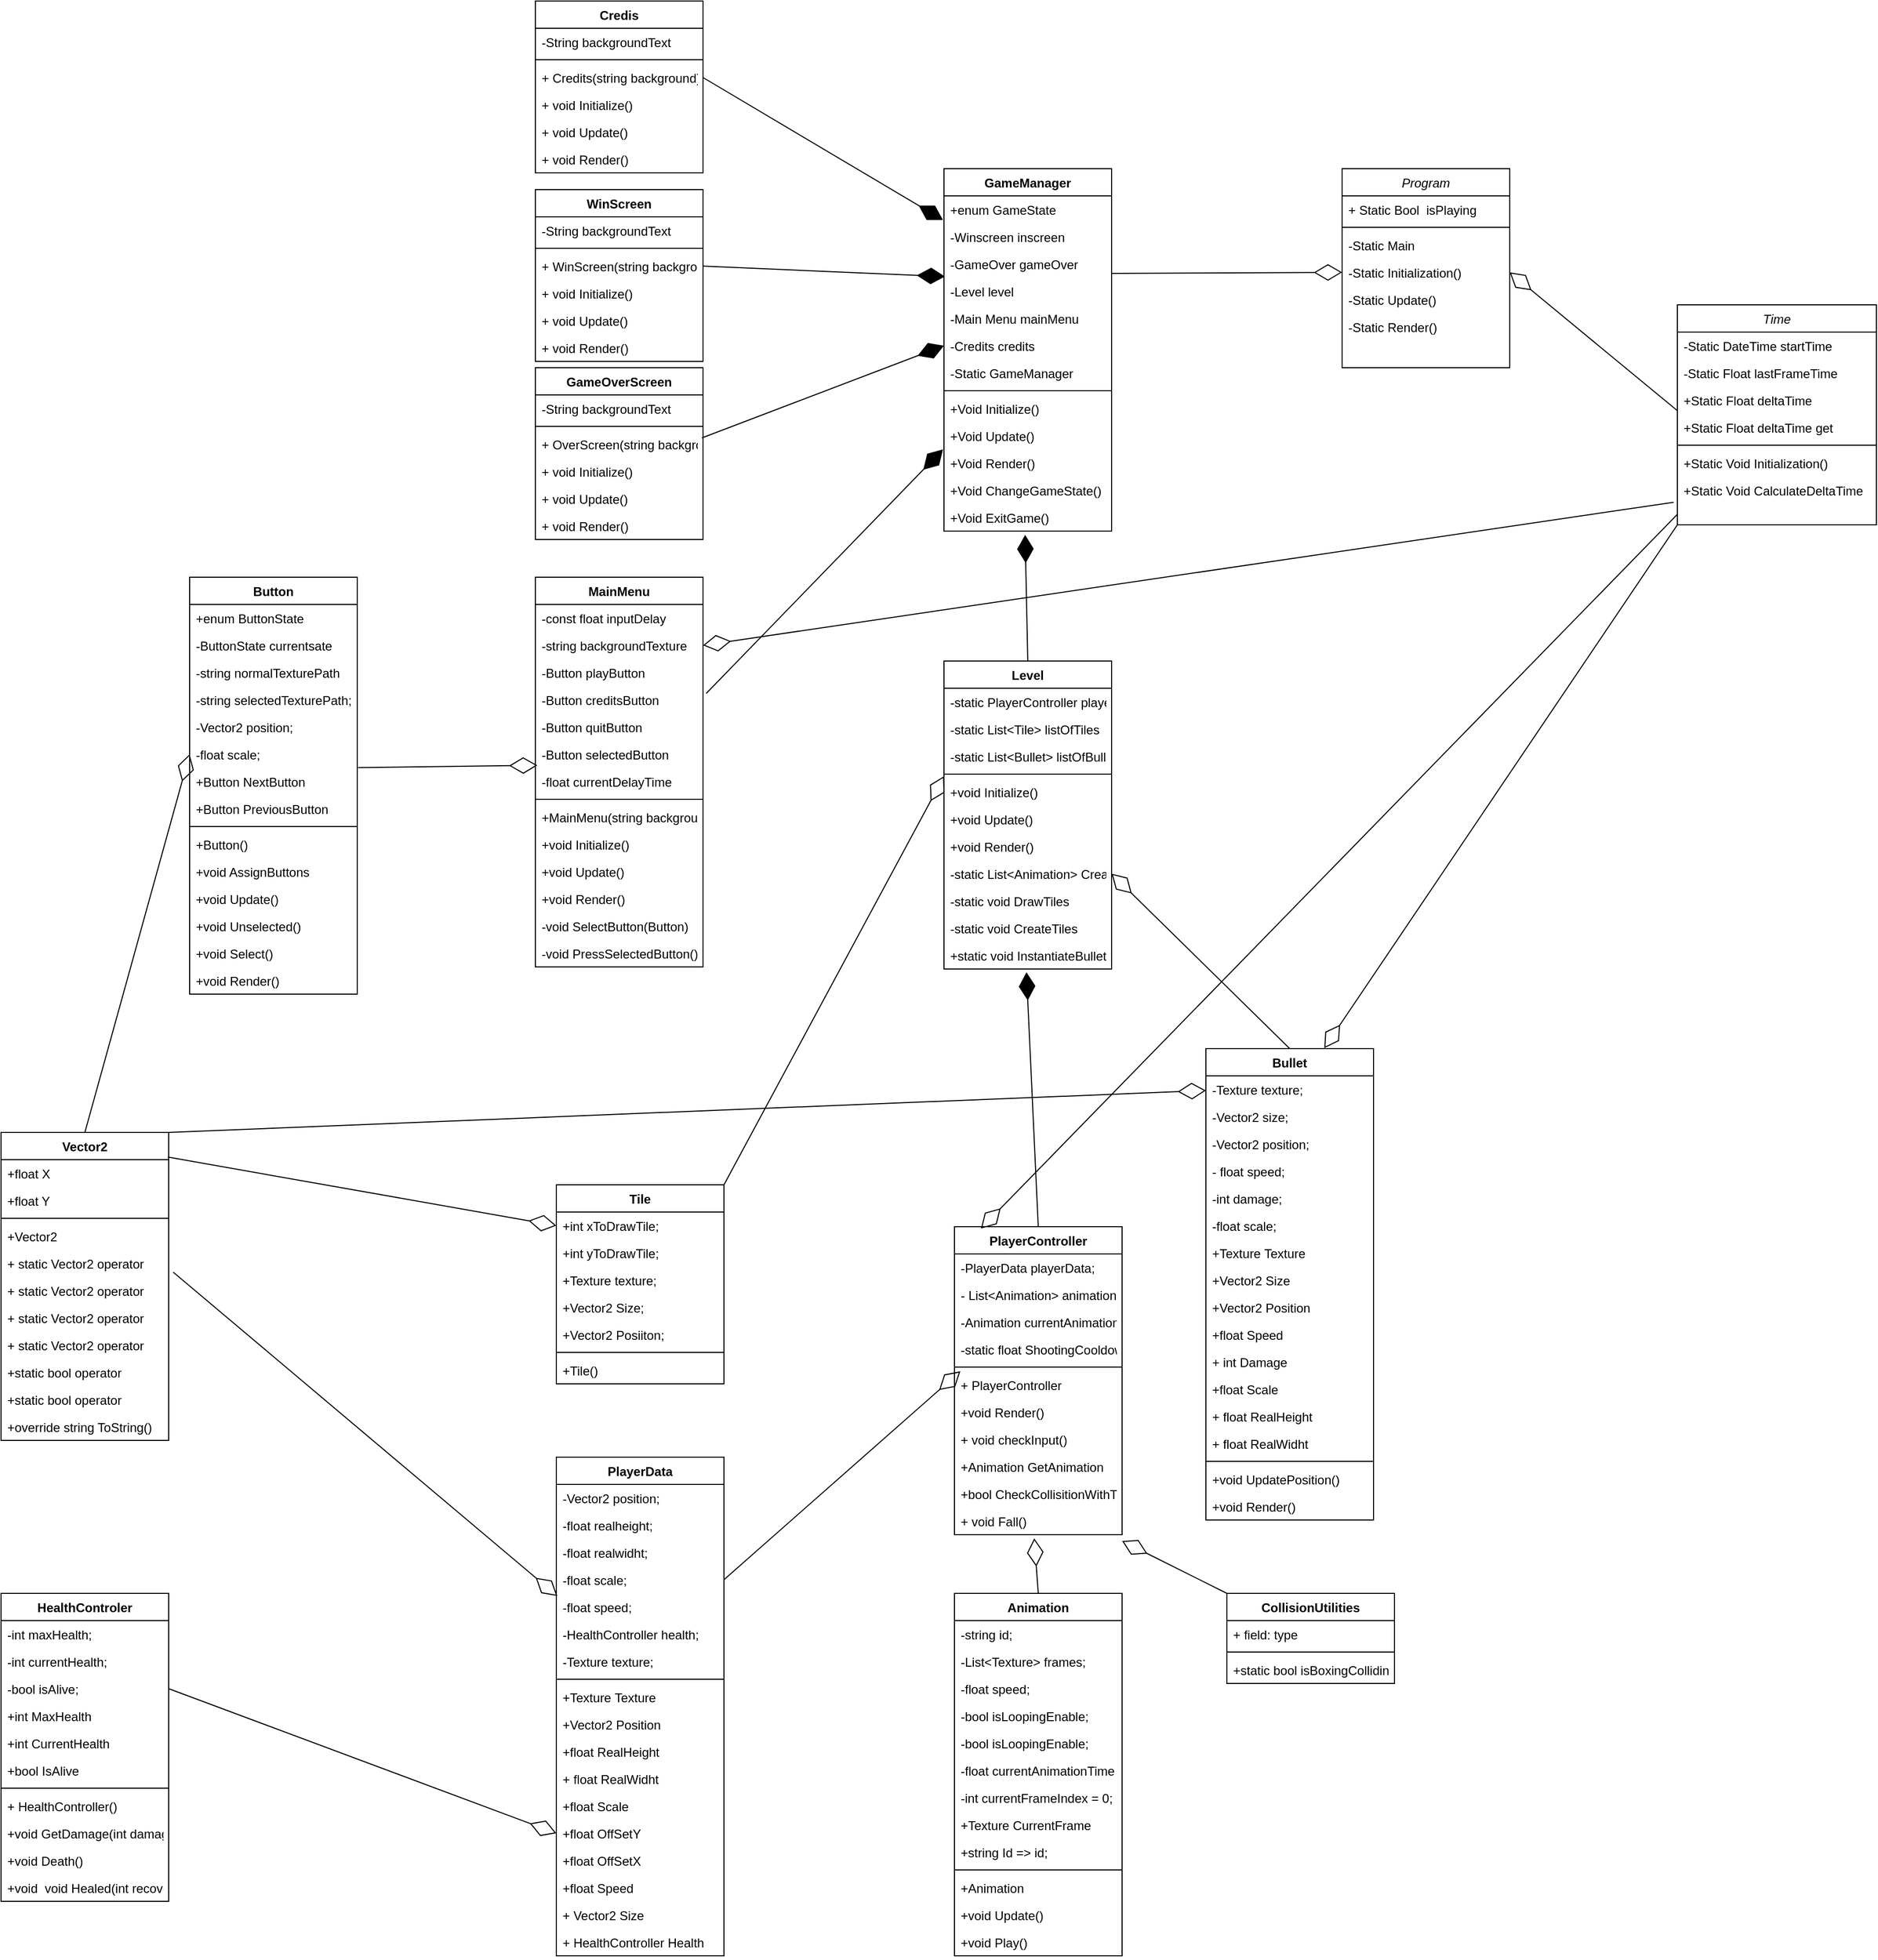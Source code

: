 <mxfile version="15.3.5" type="device"><diagram id="C5RBs43oDa-KdzZeNtuy" name="Page-1"><mxGraphModel dx="3110" dy="1932" grid="1" gridSize="10" guides="1" tooltips="1" connect="1" arrows="1" fold="1" page="1" pageScale="1" pageWidth="827" pageHeight="1169" math="0" shadow="0"><root><mxCell id="WIyWlLk6GJQsqaUBKTNV-0"/><mxCell id="WIyWlLk6GJQsqaUBKTNV-1" parent="WIyWlLk6GJQsqaUBKTNV-0"/><mxCell id="KoQxZBR8g5bZfwe29p-0-6" style="edgeStyle=none;curved=1;rounded=0;orthogonalLoop=1;jettySize=auto;html=1;exitX=0.75;exitY=1;exitDx=0;exitDy=0;endArrow=open;startSize=14;endSize=14;sourcePerimeterSpacing=8;targetPerimeterSpacing=8;entryX=0.75;entryY=1;entryDx=0;entryDy=0;" edge="1" parent="WIyWlLk6GJQsqaUBKTNV-1" source="zkfFHV4jXpPFQw0GAbJ--0" target="zkfFHV4jXpPFQw0GAbJ--0"><mxGeometry relative="1" as="geometry"><mxPoint x="340" y="290" as="targetPoint"/></mxGeometry></mxCell><mxCell id="zkfFHV4jXpPFQw0GAbJ--0" value="Program" style="swimlane;fontStyle=2;align=center;verticalAlign=top;childLayout=stackLayout;horizontal=1;startSize=26;horizontalStack=0;resizeParent=1;resizeLast=0;collapsible=1;marginBottom=0;rounded=0;shadow=0;strokeWidth=1;" parent="WIyWlLk6GJQsqaUBKTNV-1" vertex="1"><mxGeometry x="220" y="120" width="160" height="190" as="geometry"><mxRectangle x="220" y="120" width="160" height="26" as="alternateBounds"/></mxGeometry></mxCell><mxCell id="zkfFHV4jXpPFQw0GAbJ--2" value="+ Static Bool  isPlaying" style="text;align=left;verticalAlign=top;spacingLeft=4;spacingRight=4;overflow=hidden;rotatable=0;points=[[0,0.5],[1,0.5]];portConstraint=eastwest;rounded=0;shadow=0;html=0;" parent="zkfFHV4jXpPFQw0GAbJ--0" vertex="1"><mxGeometry y="26" width="160" height="26" as="geometry"/></mxCell><mxCell id="zkfFHV4jXpPFQw0GAbJ--4" value="" style="line;html=1;strokeWidth=1;align=left;verticalAlign=middle;spacingTop=-1;spacingLeft=3;spacingRight=3;rotatable=0;labelPosition=right;points=[];portConstraint=eastwest;" parent="zkfFHV4jXpPFQw0GAbJ--0" vertex="1"><mxGeometry y="52" width="160" height="8" as="geometry"/></mxCell><mxCell id="zkfFHV4jXpPFQw0GAbJ--5" value="-Static Main    " style="text;align=left;verticalAlign=top;spacingLeft=4;spacingRight=4;overflow=hidden;rotatable=0;points=[[0,0.5],[1,0.5]];portConstraint=eastwest;" parent="zkfFHV4jXpPFQw0GAbJ--0" vertex="1"><mxGeometry y="60" width="160" height="26" as="geometry"/></mxCell><mxCell id="KoQxZBR8g5bZfwe29p-0-2" value="-Static Initialization()    " style="text;align=left;verticalAlign=top;spacingLeft=4;spacingRight=4;overflow=hidden;rotatable=0;points=[[0,0.5],[1,0.5]];portConstraint=eastwest;" vertex="1" parent="zkfFHV4jXpPFQw0GAbJ--0"><mxGeometry y="86" width="160" height="26" as="geometry"/></mxCell><mxCell id="KoQxZBR8g5bZfwe29p-0-3" value="-Static Update()    " style="text;align=left;verticalAlign=top;spacingLeft=4;spacingRight=4;overflow=hidden;rotatable=0;points=[[0,0.5],[1,0.5]];portConstraint=eastwest;" vertex="1" parent="zkfFHV4jXpPFQw0GAbJ--0"><mxGeometry y="112" width="160" height="26" as="geometry"/></mxCell><mxCell id="KoQxZBR8g5bZfwe29p-0-4" value="-Static Render()    " style="text;align=left;verticalAlign=top;spacingLeft=4;spacingRight=4;overflow=hidden;rotatable=0;points=[[0,0.5],[1,0.5]];portConstraint=eastwest;" vertex="1" parent="zkfFHV4jXpPFQw0GAbJ--0"><mxGeometry y="138" width="160" height="26" as="geometry"/></mxCell><mxCell id="KoQxZBR8g5bZfwe29p-0-15" value="Time" style="swimlane;fontStyle=2;align=center;verticalAlign=top;childLayout=stackLayout;horizontal=1;startSize=26;horizontalStack=0;resizeParent=1;resizeLast=0;collapsible=1;marginBottom=0;rounded=0;shadow=0;strokeWidth=1;" vertex="1" parent="WIyWlLk6GJQsqaUBKTNV-1"><mxGeometry x="540" y="250" width="190" height="210" as="geometry"><mxRectangle x="220" y="120" width="160" height="26" as="alternateBounds"/></mxGeometry></mxCell><mxCell id="KoQxZBR8g5bZfwe29p-0-16" value="-Static DateTime startTime" style="text;align=left;verticalAlign=top;spacingLeft=4;spacingRight=4;overflow=hidden;rotatable=0;points=[[0,0.5],[1,0.5]];portConstraint=eastwest;rounded=0;shadow=0;html=0;" vertex="1" parent="KoQxZBR8g5bZfwe29p-0-15"><mxGeometry y="26" width="190" height="26" as="geometry"/></mxCell><mxCell id="KoQxZBR8g5bZfwe29p-0-23" value="-Static Float lastFrameTime" style="text;align=left;verticalAlign=top;spacingLeft=4;spacingRight=4;overflow=hidden;rotatable=0;points=[[0,0.5],[1,0.5]];portConstraint=eastwest;rounded=0;shadow=0;html=0;" vertex="1" parent="KoQxZBR8g5bZfwe29p-0-15"><mxGeometry y="52" width="190" height="26" as="geometry"/></mxCell><mxCell id="KoQxZBR8g5bZfwe29p-0-25" value="+Static Float deltaTime" style="text;align=left;verticalAlign=top;spacingLeft=4;spacingRight=4;overflow=hidden;rotatable=0;points=[[0,0.5],[1,0.5]];portConstraint=eastwest;rounded=0;shadow=0;html=0;" vertex="1" parent="KoQxZBR8g5bZfwe29p-0-15"><mxGeometry y="78" width="190" height="26" as="geometry"/></mxCell><mxCell id="KoQxZBR8g5bZfwe29p-0-28" value="+Static Float deltaTime get" style="text;align=left;verticalAlign=top;spacingLeft=4;spacingRight=4;overflow=hidden;rotatable=0;points=[[0,0.5],[1,0.5]];portConstraint=eastwest;rounded=0;shadow=0;html=0;" vertex="1" parent="KoQxZBR8g5bZfwe29p-0-15"><mxGeometry y="104" width="190" height="26" as="geometry"/></mxCell><mxCell id="KoQxZBR8g5bZfwe29p-0-17" value="" style="line;html=1;strokeWidth=1;align=left;verticalAlign=middle;spacingTop=-1;spacingLeft=3;spacingRight=3;rotatable=0;labelPosition=right;points=[];portConstraint=eastwest;" vertex="1" parent="KoQxZBR8g5bZfwe29p-0-15"><mxGeometry y="130" width="190" height="8" as="geometry"/></mxCell><mxCell id="KoQxZBR8g5bZfwe29p-0-18" value="+Static Void Initialization()" style="text;align=left;verticalAlign=top;spacingLeft=4;spacingRight=4;overflow=hidden;rotatable=0;points=[[0,0.5],[1,0.5]];portConstraint=eastwest;" vertex="1" parent="KoQxZBR8g5bZfwe29p-0-15"><mxGeometry y="138" width="190" height="26" as="geometry"/></mxCell><mxCell id="KoQxZBR8g5bZfwe29p-0-29" value="+Static Void CalculateDeltaTime&#10;" style="text;align=left;verticalAlign=top;spacingLeft=4;spacingRight=4;overflow=hidden;rotatable=0;points=[[0,0.5],[1,0.5]];portConstraint=eastwest;" vertex="1" parent="KoQxZBR8g5bZfwe29p-0-15"><mxGeometry y="164" width="190" height="26" as="geometry"/></mxCell><mxCell id="KoQxZBR8g5bZfwe29p-0-22" value="" style="endArrow=diamondThin;endFill=0;endSize=24;html=1;sourcePerimeterSpacing=8;targetPerimeterSpacing=8;entryX=1;entryY=0.5;entryDx=0;entryDy=0;exitX=0;exitY=0.885;exitDx=0;exitDy=0;exitPerimeter=0;" edge="1" parent="WIyWlLk6GJQsqaUBKTNV-1" source="KoQxZBR8g5bZfwe29p-0-25" target="KoQxZBR8g5bZfwe29p-0-2"><mxGeometry width="160" relative="1" as="geometry"><mxPoint x="490" y="250" as="sourcePoint"/><mxPoint x="420" y="330" as="targetPoint"/></mxGeometry></mxCell><mxCell id="KoQxZBR8g5bZfwe29p-0-30" value="GameManager" style="swimlane;fontStyle=1;align=center;verticalAlign=top;childLayout=stackLayout;horizontal=1;startSize=26;horizontalStack=0;resizeParent=1;resizeParentMax=0;resizeLast=0;collapsible=1;marginBottom=0;hachureGap=4;pointerEvents=0;" vertex="1" parent="WIyWlLk6GJQsqaUBKTNV-1"><mxGeometry x="-160" y="120" width="160" height="346" as="geometry"/></mxCell><mxCell id="KoQxZBR8g5bZfwe29p-0-31" value="+enum GameState" style="text;strokeColor=none;fillColor=none;align=left;verticalAlign=top;spacingLeft=4;spacingRight=4;overflow=hidden;rotatable=0;points=[[0,0.5],[1,0.5]];portConstraint=eastwest;" vertex="1" parent="KoQxZBR8g5bZfwe29p-0-30"><mxGeometry y="26" width="160" height="26" as="geometry"/></mxCell><mxCell id="KoQxZBR8g5bZfwe29p-0-34" value="-Winscreen inscreen" style="text;strokeColor=none;fillColor=none;align=left;verticalAlign=top;spacingLeft=4;spacingRight=4;overflow=hidden;rotatable=0;points=[[0,0.5],[1,0.5]];portConstraint=eastwest;" vertex="1" parent="KoQxZBR8g5bZfwe29p-0-30"><mxGeometry y="52" width="160" height="26" as="geometry"/></mxCell><mxCell id="KoQxZBR8g5bZfwe29p-0-35" value="-GameOver gameOver" style="text;strokeColor=none;fillColor=none;align=left;verticalAlign=top;spacingLeft=4;spacingRight=4;overflow=hidden;rotatable=0;points=[[0,0.5],[1,0.5]];portConstraint=eastwest;" vertex="1" parent="KoQxZBR8g5bZfwe29p-0-30"><mxGeometry y="78" width="160" height="26" as="geometry"/></mxCell><mxCell id="KoQxZBR8g5bZfwe29p-0-36" value="-Level level" style="text;strokeColor=none;fillColor=none;align=left;verticalAlign=top;spacingLeft=4;spacingRight=4;overflow=hidden;rotatable=0;points=[[0,0.5],[1,0.5]];portConstraint=eastwest;" vertex="1" parent="KoQxZBR8g5bZfwe29p-0-30"><mxGeometry y="104" width="160" height="26" as="geometry"/></mxCell><mxCell id="KoQxZBR8g5bZfwe29p-0-37" value="-Main Menu mainMenu" style="text;strokeColor=none;fillColor=none;align=left;verticalAlign=top;spacingLeft=4;spacingRight=4;overflow=hidden;rotatable=0;points=[[0,0.5],[1,0.5]];portConstraint=eastwest;" vertex="1" parent="KoQxZBR8g5bZfwe29p-0-30"><mxGeometry y="130" width="160" height="26" as="geometry"/></mxCell><mxCell id="KoQxZBR8g5bZfwe29p-0-38" value="-Credits credits" style="text;strokeColor=none;fillColor=none;align=left;verticalAlign=top;spacingLeft=4;spacingRight=4;overflow=hidden;rotatable=0;points=[[0,0.5],[1,0.5]];portConstraint=eastwest;" vertex="1" parent="KoQxZBR8g5bZfwe29p-0-30"><mxGeometry y="156" width="160" height="26" as="geometry"/></mxCell><mxCell id="KoQxZBR8g5bZfwe29p-0-39" value="-Static GameManager" style="text;strokeColor=none;fillColor=none;align=left;verticalAlign=top;spacingLeft=4;spacingRight=4;overflow=hidden;rotatable=0;points=[[0,0.5],[1,0.5]];portConstraint=eastwest;" vertex="1" parent="KoQxZBR8g5bZfwe29p-0-30"><mxGeometry y="182" width="160" height="26" as="geometry"/></mxCell><mxCell id="KoQxZBR8g5bZfwe29p-0-32" value="" style="line;strokeWidth=1;fillColor=none;align=left;verticalAlign=middle;spacingTop=-1;spacingLeft=3;spacingRight=3;rotatable=0;labelPosition=right;points=[];portConstraint=eastwest;" vertex="1" parent="KoQxZBR8g5bZfwe29p-0-30"><mxGeometry y="208" width="160" height="8" as="geometry"/></mxCell><mxCell id="KoQxZBR8g5bZfwe29p-0-33" value="+Void Initialize()    " style="text;strokeColor=none;fillColor=none;align=left;verticalAlign=top;spacingLeft=4;spacingRight=4;overflow=hidden;rotatable=0;points=[[0,0.5],[1,0.5]];portConstraint=eastwest;" vertex="1" parent="KoQxZBR8g5bZfwe29p-0-30"><mxGeometry y="216" width="160" height="26" as="geometry"/></mxCell><mxCell id="KoQxZBR8g5bZfwe29p-0-40" value="+Void Update()    " style="text;strokeColor=none;fillColor=none;align=left;verticalAlign=top;spacingLeft=4;spacingRight=4;overflow=hidden;rotatable=0;points=[[0,0.5],[1,0.5]];portConstraint=eastwest;" vertex="1" parent="KoQxZBR8g5bZfwe29p-0-30"><mxGeometry y="242" width="160" height="26" as="geometry"/></mxCell><mxCell id="KoQxZBR8g5bZfwe29p-0-41" value="+Void Render()    " style="text;strokeColor=none;fillColor=none;align=left;verticalAlign=top;spacingLeft=4;spacingRight=4;overflow=hidden;rotatable=0;points=[[0,0.5],[1,0.5]];portConstraint=eastwest;" vertex="1" parent="KoQxZBR8g5bZfwe29p-0-30"><mxGeometry y="268" width="160" height="26" as="geometry"/></mxCell><mxCell id="KoQxZBR8g5bZfwe29p-0-42" value="+Void ChangeGameState()    " style="text;strokeColor=none;fillColor=none;align=left;verticalAlign=top;spacingLeft=4;spacingRight=4;overflow=hidden;rotatable=0;points=[[0,0.5],[1,0.5]];portConstraint=eastwest;" vertex="1" parent="KoQxZBR8g5bZfwe29p-0-30"><mxGeometry y="294" width="160" height="26" as="geometry"/></mxCell><mxCell id="KoQxZBR8g5bZfwe29p-0-43" value="+Void ExitGame()    " style="text;strokeColor=none;fillColor=none;align=left;verticalAlign=top;spacingLeft=4;spacingRight=4;overflow=hidden;rotatable=0;points=[[0,0.5],[1,0.5]];portConstraint=eastwest;" vertex="1" parent="KoQxZBR8g5bZfwe29p-0-30"><mxGeometry y="320" width="160" height="26" as="geometry"/></mxCell><mxCell id="KoQxZBR8g5bZfwe29p-0-44" value="" style="endArrow=diamondThin;endFill=0;endSize=24;html=1;sourcePerimeterSpacing=8;targetPerimeterSpacing=8;entryX=0;entryY=0.5;entryDx=0;entryDy=0;exitX=1;exitY=0.846;exitDx=0;exitDy=0;exitPerimeter=0;" edge="1" parent="WIyWlLk6GJQsqaUBKTNV-1" source="KoQxZBR8g5bZfwe29p-0-35" target="KoQxZBR8g5bZfwe29p-0-2"><mxGeometry width="160" relative="1" as="geometry"><mxPoint x="10" y="310" as="sourcePoint"/><mxPoint x="170" y="310" as="targetPoint"/></mxGeometry></mxCell><mxCell id="KoQxZBR8g5bZfwe29p-0-45" value="Credis" style="swimlane;fontStyle=1;align=center;verticalAlign=top;childLayout=stackLayout;horizontal=1;startSize=26;horizontalStack=0;resizeParent=1;resizeParentMax=0;resizeLast=0;collapsible=1;marginBottom=0;hachureGap=4;pointerEvents=0;" vertex="1" parent="WIyWlLk6GJQsqaUBKTNV-1"><mxGeometry x="-550" y="-40" width="160" height="164" as="geometry"/></mxCell><mxCell id="KoQxZBR8g5bZfwe29p-0-46" value="-String backgroundText" style="text;strokeColor=none;fillColor=none;align=left;verticalAlign=top;spacingLeft=4;spacingRight=4;overflow=hidden;rotatable=0;points=[[0,0.5],[1,0.5]];portConstraint=eastwest;" vertex="1" parent="KoQxZBR8g5bZfwe29p-0-45"><mxGeometry y="26" width="160" height="26" as="geometry"/></mxCell><mxCell id="KoQxZBR8g5bZfwe29p-0-47" value="" style="line;strokeWidth=1;fillColor=none;align=left;verticalAlign=middle;spacingTop=-1;spacingLeft=3;spacingRight=3;rotatable=0;labelPosition=right;points=[];portConstraint=eastwest;" vertex="1" parent="KoQxZBR8g5bZfwe29p-0-45"><mxGeometry y="52" width="160" height="8" as="geometry"/></mxCell><mxCell id="KoQxZBR8g5bZfwe29p-0-48" value="+ Credits(string background)" style="text;strokeColor=none;fillColor=none;align=left;verticalAlign=top;spacingLeft=4;spacingRight=4;overflow=hidden;rotatable=0;points=[[0,0.5],[1,0.5]];portConstraint=eastwest;" vertex="1" parent="KoQxZBR8g5bZfwe29p-0-45"><mxGeometry y="60" width="160" height="26" as="geometry"/></mxCell><mxCell id="KoQxZBR8g5bZfwe29p-0-49" value="+ void Initialize()" style="text;strokeColor=none;fillColor=none;align=left;verticalAlign=top;spacingLeft=4;spacingRight=4;overflow=hidden;rotatable=0;points=[[0,0.5],[1,0.5]];portConstraint=eastwest;" vertex="1" parent="KoQxZBR8g5bZfwe29p-0-45"><mxGeometry y="86" width="160" height="26" as="geometry"/></mxCell><mxCell id="KoQxZBR8g5bZfwe29p-0-50" value="+ void Update()" style="text;strokeColor=none;fillColor=none;align=left;verticalAlign=top;spacingLeft=4;spacingRight=4;overflow=hidden;rotatable=0;points=[[0,0.5],[1,0.5]];portConstraint=eastwest;" vertex="1" parent="KoQxZBR8g5bZfwe29p-0-45"><mxGeometry y="112" width="160" height="26" as="geometry"/></mxCell><mxCell id="KoQxZBR8g5bZfwe29p-0-51" value="+ void Render()" style="text;strokeColor=none;fillColor=none;align=left;verticalAlign=top;spacingLeft=4;spacingRight=4;overflow=hidden;rotatable=0;points=[[0,0.5],[1,0.5]];portConstraint=eastwest;" vertex="1" parent="KoQxZBR8g5bZfwe29p-0-45"><mxGeometry y="138" width="160" height="26" as="geometry"/></mxCell><mxCell id="KoQxZBR8g5bZfwe29p-0-52" value="" style="endArrow=diamondThin;endFill=1;endSize=24;html=1;sourcePerimeterSpacing=8;targetPerimeterSpacing=8;entryX=-0.006;entryY=0.885;entryDx=0;entryDy=0;entryPerimeter=0;exitX=1;exitY=0.5;exitDx=0;exitDy=0;" edge="1" parent="WIyWlLk6GJQsqaUBKTNV-1" source="KoQxZBR8g5bZfwe29p-0-48" target="KoQxZBR8g5bZfwe29p-0-31"><mxGeometry width="160" relative="1" as="geometry"><mxPoint x="-440" y="90" as="sourcePoint"/><mxPoint x="-280" y="90" as="targetPoint"/></mxGeometry></mxCell><mxCell id="KoQxZBR8g5bZfwe29p-0-53" value="WinScreen" style="swimlane;fontStyle=1;align=center;verticalAlign=top;childLayout=stackLayout;horizontal=1;startSize=26;horizontalStack=0;resizeParent=1;resizeParentMax=0;resizeLast=0;collapsible=1;marginBottom=0;hachureGap=4;pointerEvents=0;" vertex="1" parent="WIyWlLk6GJQsqaUBKTNV-1"><mxGeometry x="-550" y="140" width="160" height="164" as="geometry"/></mxCell><mxCell id="KoQxZBR8g5bZfwe29p-0-54" value="-String backgroundText" style="text;strokeColor=none;fillColor=none;align=left;verticalAlign=top;spacingLeft=4;spacingRight=4;overflow=hidden;rotatable=0;points=[[0,0.5],[1,0.5]];portConstraint=eastwest;" vertex="1" parent="KoQxZBR8g5bZfwe29p-0-53"><mxGeometry y="26" width="160" height="26" as="geometry"/></mxCell><mxCell id="KoQxZBR8g5bZfwe29p-0-55" value="" style="line;strokeWidth=1;fillColor=none;align=left;verticalAlign=middle;spacingTop=-1;spacingLeft=3;spacingRight=3;rotatable=0;labelPosition=right;points=[];portConstraint=eastwest;" vertex="1" parent="KoQxZBR8g5bZfwe29p-0-53"><mxGeometry y="52" width="160" height="8" as="geometry"/></mxCell><mxCell id="KoQxZBR8g5bZfwe29p-0-56" value="+ WinScreen(string background)" style="text;strokeColor=none;fillColor=none;align=left;verticalAlign=top;spacingLeft=4;spacingRight=4;overflow=hidden;rotatable=0;points=[[0,0.5],[1,0.5]];portConstraint=eastwest;" vertex="1" parent="KoQxZBR8g5bZfwe29p-0-53"><mxGeometry y="60" width="160" height="26" as="geometry"/></mxCell><mxCell id="KoQxZBR8g5bZfwe29p-0-57" value="+ void Initialize()" style="text;strokeColor=none;fillColor=none;align=left;verticalAlign=top;spacingLeft=4;spacingRight=4;overflow=hidden;rotatable=0;points=[[0,0.5],[1,0.5]];portConstraint=eastwest;" vertex="1" parent="KoQxZBR8g5bZfwe29p-0-53"><mxGeometry y="86" width="160" height="26" as="geometry"/></mxCell><mxCell id="KoQxZBR8g5bZfwe29p-0-58" value="+ void Update()" style="text;strokeColor=none;fillColor=none;align=left;verticalAlign=top;spacingLeft=4;spacingRight=4;overflow=hidden;rotatable=0;points=[[0,0.5],[1,0.5]];portConstraint=eastwest;" vertex="1" parent="KoQxZBR8g5bZfwe29p-0-53"><mxGeometry y="112" width="160" height="26" as="geometry"/></mxCell><mxCell id="KoQxZBR8g5bZfwe29p-0-59" value="+ void Render()" style="text;strokeColor=none;fillColor=none;align=left;verticalAlign=top;spacingLeft=4;spacingRight=4;overflow=hidden;rotatable=0;points=[[0,0.5],[1,0.5]];portConstraint=eastwest;" vertex="1" parent="KoQxZBR8g5bZfwe29p-0-53"><mxGeometry y="138" width="160" height="26" as="geometry"/></mxCell><mxCell id="KoQxZBR8g5bZfwe29p-0-60" value="" style="endArrow=diamondThin;endFill=1;endSize=24;html=1;sourcePerimeterSpacing=8;targetPerimeterSpacing=8;entryX=0.006;entryY=-0.038;entryDx=0;entryDy=0;entryPerimeter=0;exitX=1;exitY=0.5;exitDx=0;exitDy=0;" edge="1" parent="WIyWlLk6GJQsqaUBKTNV-1" source="KoQxZBR8g5bZfwe29p-0-56" target="KoQxZBR8g5bZfwe29p-0-36"><mxGeometry width="160" relative="1" as="geometry"><mxPoint x="-380" y="43" as="sourcePoint"/><mxPoint x="-150.96" y="179.01" as="targetPoint"/></mxGeometry></mxCell><mxCell id="KoQxZBR8g5bZfwe29p-0-62" value="GameOverScreen&#10;" style="swimlane;fontStyle=1;align=center;verticalAlign=top;childLayout=stackLayout;horizontal=1;startSize=26;horizontalStack=0;resizeParent=1;resizeParentMax=0;resizeLast=0;collapsible=1;marginBottom=0;hachureGap=4;pointerEvents=0;" vertex="1" parent="WIyWlLk6GJQsqaUBKTNV-1"><mxGeometry x="-550" y="310" width="160" height="164" as="geometry"/></mxCell><mxCell id="KoQxZBR8g5bZfwe29p-0-63" value="-String backgroundText" style="text;strokeColor=none;fillColor=none;align=left;verticalAlign=top;spacingLeft=4;spacingRight=4;overflow=hidden;rotatable=0;points=[[0,0.5],[1,0.5]];portConstraint=eastwest;" vertex="1" parent="KoQxZBR8g5bZfwe29p-0-62"><mxGeometry y="26" width="160" height="26" as="geometry"/></mxCell><mxCell id="KoQxZBR8g5bZfwe29p-0-64" value="" style="line;strokeWidth=1;fillColor=none;align=left;verticalAlign=middle;spacingTop=-1;spacingLeft=3;spacingRight=3;rotatable=0;labelPosition=right;points=[];portConstraint=eastwest;" vertex="1" parent="KoQxZBR8g5bZfwe29p-0-62"><mxGeometry y="52" width="160" height="8" as="geometry"/></mxCell><mxCell id="KoQxZBR8g5bZfwe29p-0-65" value="+ OverScreen(string background)" style="text;strokeColor=none;fillColor=none;align=left;verticalAlign=top;spacingLeft=4;spacingRight=4;overflow=hidden;rotatable=0;points=[[0,0.5],[1,0.5]];portConstraint=eastwest;" vertex="1" parent="KoQxZBR8g5bZfwe29p-0-62"><mxGeometry y="60" width="160" height="26" as="geometry"/></mxCell><mxCell id="KoQxZBR8g5bZfwe29p-0-66" value="+ void Initialize()" style="text;strokeColor=none;fillColor=none;align=left;verticalAlign=top;spacingLeft=4;spacingRight=4;overflow=hidden;rotatable=0;points=[[0,0.5],[1,0.5]];portConstraint=eastwest;" vertex="1" parent="KoQxZBR8g5bZfwe29p-0-62"><mxGeometry y="86" width="160" height="26" as="geometry"/></mxCell><mxCell id="KoQxZBR8g5bZfwe29p-0-67" value="+ void Update()" style="text;strokeColor=none;fillColor=none;align=left;verticalAlign=top;spacingLeft=4;spacingRight=4;overflow=hidden;rotatable=0;points=[[0,0.5],[1,0.5]];portConstraint=eastwest;" vertex="1" parent="KoQxZBR8g5bZfwe29p-0-62"><mxGeometry y="112" width="160" height="26" as="geometry"/></mxCell><mxCell id="KoQxZBR8g5bZfwe29p-0-68" value="+ void Render()" style="text;strokeColor=none;fillColor=none;align=left;verticalAlign=top;spacingLeft=4;spacingRight=4;overflow=hidden;rotatable=0;points=[[0,0.5],[1,0.5]];portConstraint=eastwest;" vertex="1" parent="KoQxZBR8g5bZfwe29p-0-62"><mxGeometry y="138" width="160" height="26" as="geometry"/></mxCell><mxCell id="KoQxZBR8g5bZfwe29p-0-69" value="" style="endArrow=diamondThin;endFill=1;endSize=24;html=1;sourcePerimeterSpacing=8;targetPerimeterSpacing=8;entryX=0;entryY=0.5;entryDx=0;entryDy=0;exitX=0.994;exitY=0.269;exitDx=0;exitDy=0;exitPerimeter=0;" edge="1" parent="WIyWlLk6GJQsqaUBKTNV-1" source="KoQxZBR8g5bZfwe29p-0-65" target="KoQxZBR8g5bZfwe29p-0-38"><mxGeometry width="160" relative="1" as="geometry"><mxPoint x="-380" y="223" as="sourcePoint"/><mxPoint x="-149.04" y="233.012" as="targetPoint"/></mxGeometry></mxCell><mxCell id="KoQxZBR8g5bZfwe29p-0-70" value="MainMenu" style="swimlane;fontStyle=1;align=center;verticalAlign=top;childLayout=stackLayout;horizontal=1;startSize=26;horizontalStack=0;resizeParent=1;resizeParentMax=0;resizeLast=0;collapsible=1;marginBottom=0;hachureGap=4;pointerEvents=0;" vertex="1" parent="WIyWlLk6GJQsqaUBKTNV-1"><mxGeometry x="-550" y="510" width="160" height="372" as="geometry"/></mxCell><mxCell id="KoQxZBR8g5bZfwe29p-0-71" value="-const float inputDelay" style="text;strokeColor=none;fillColor=none;align=left;verticalAlign=top;spacingLeft=4;spacingRight=4;overflow=hidden;rotatable=0;points=[[0,0.5],[1,0.5]];portConstraint=eastwest;" vertex="1" parent="KoQxZBR8g5bZfwe29p-0-70"><mxGeometry y="26" width="160" height="26" as="geometry"/></mxCell><mxCell id="KoQxZBR8g5bZfwe29p-0-74" value="-string backgroundTexture" style="text;strokeColor=none;fillColor=none;align=left;verticalAlign=top;spacingLeft=4;spacingRight=4;overflow=hidden;rotatable=0;points=[[0,0.5],[1,0.5]];portConstraint=eastwest;" vertex="1" parent="KoQxZBR8g5bZfwe29p-0-70"><mxGeometry y="52" width="160" height="26" as="geometry"/></mxCell><mxCell id="KoQxZBR8g5bZfwe29p-0-75" value="-Button playButton" style="text;strokeColor=none;fillColor=none;align=left;verticalAlign=top;spacingLeft=4;spacingRight=4;overflow=hidden;rotatable=0;points=[[0,0.5],[1,0.5]];portConstraint=eastwest;" vertex="1" parent="KoQxZBR8g5bZfwe29p-0-70"><mxGeometry y="78" width="160" height="26" as="geometry"/></mxCell><mxCell id="KoQxZBR8g5bZfwe29p-0-76" value="-Button creditsButton" style="text;strokeColor=none;fillColor=none;align=left;verticalAlign=top;spacingLeft=4;spacingRight=4;overflow=hidden;rotatable=0;points=[[0,0.5],[1,0.5]];portConstraint=eastwest;" vertex="1" parent="KoQxZBR8g5bZfwe29p-0-70"><mxGeometry y="104" width="160" height="26" as="geometry"/></mxCell><mxCell id="KoQxZBR8g5bZfwe29p-0-77" value="-Button quitButton" style="text;strokeColor=none;fillColor=none;align=left;verticalAlign=top;spacingLeft=4;spacingRight=4;overflow=hidden;rotatable=0;points=[[0,0.5],[1,0.5]];portConstraint=eastwest;" vertex="1" parent="KoQxZBR8g5bZfwe29p-0-70"><mxGeometry y="130" width="160" height="26" as="geometry"/></mxCell><mxCell id="KoQxZBR8g5bZfwe29p-0-78" value="-Button selectedButton" style="text;strokeColor=none;fillColor=none;align=left;verticalAlign=top;spacingLeft=4;spacingRight=4;overflow=hidden;rotatable=0;points=[[0,0.5],[1,0.5]];portConstraint=eastwest;" vertex="1" parent="KoQxZBR8g5bZfwe29p-0-70"><mxGeometry y="156" width="160" height="26" as="geometry"/></mxCell><mxCell id="KoQxZBR8g5bZfwe29p-0-79" value="-float currentDelayTime" style="text;strokeColor=none;fillColor=none;align=left;verticalAlign=top;spacingLeft=4;spacingRight=4;overflow=hidden;rotatable=0;points=[[0,0.5],[1,0.5]];portConstraint=eastwest;" vertex="1" parent="KoQxZBR8g5bZfwe29p-0-70"><mxGeometry y="182" width="160" height="26" as="geometry"/></mxCell><mxCell id="KoQxZBR8g5bZfwe29p-0-72" value="" style="line;strokeWidth=1;fillColor=none;align=left;verticalAlign=middle;spacingTop=-1;spacingLeft=3;spacingRight=3;rotatable=0;labelPosition=right;points=[];portConstraint=eastwest;" vertex="1" parent="KoQxZBR8g5bZfwe29p-0-70"><mxGeometry y="208" width="160" height="8" as="geometry"/></mxCell><mxCell id="KoQxZBR8g5bZfwe29p-0-73" value="+MainMenu(string background)" style="text;strokeColor=none;fillColor=none;align=left;verticalAlign=top;spacingLeft=4;spacingRight=4;overflow=hidden;rotatable=0;points=[[0,0.5],[1,0.5]];portConstraint=eastwest;" vertex="1" parent="KoQxZBR8g5bZfwe29p-0-70"><mxGeometry y="216" width="160" height="26" as="geometry"/></mxCell><mxCell id="KoQxZBR8g5bZfwe29p-0-80" value="+void Initialize()" style="text;strokeColor=none;fillColor=none;align=left;verticalAlign=top;spacingLeft=4;spacingRight=4;overflow=hidden;rotatable=0;points=[[0,0.5],[1,0.5]];portConstraint=eastwest;" vertex="1" parent="KoQxZBR8g5bZfwe29p-0-70"><mxGeometry y="242" width="160" height="26" as="geometry"/></mxCell><mxCell id="KoQxZBR8g5bZfwe29p-0-81" value="+void Update()" style="text;strokeColor=none;fillColor=none;align=left;verticalAlign=top;spacingLeft=4;spacingRight=4;overflow=hidden;rotatable=0;points=[[0,0.5],[1,0.5]];portConstraint=eastwest;" vertex="1" parent="KoQxZBR8g5bZfwe29p-0-70"><mxGeometry y="268" width="160" height="26" as="geometry"/></mxCell><mxCell id="KoQxZBR8g5bZfwe29p-0-82" value="+void Render()" style="text;strokeColor=none;fillColor=none;align=left;verticalAlign=top;spacingLeft=4;spacingRight=4;overflow=hidden;rotatable=0;points=[[0,0.5],[1,0.5]];portConstraint=eastwest;" vertex="1" parent="KoQxZBR8g5bZfwe29p-0-70"><mxGeometry y="294" width="160" height="26" as="geometry"/></mxCell><mxCell id="KoQxZBR8g5bZfwe29p-0-83" value="-void SelectButton(Button)" style="text;strokeColor=none;fillColor=none;align=left;verticalAlign=top;spacingLeft=4;spacingRight=4;overflow=hidden;rotatable=0;points=[[0,0.5],[1,0.5]];portConstraint=eastwest;" vertex="1" parent="KoQxZBR8g5bZfwe29p-0-70"><mxGeometry y="320" width="160" height="26" as="geometry"/></mxCell><mxCell id="KoQxZBR8g5bZfwe29p-0-84" value="-void PressSelectedButton()" style="text;strokeColor=none;fillColor=none;align=left;verticalAlign=top;spacingLeft=4;spacingRight=4;overflow=hidden;rotatable=0;points=[[0,0.5],[1,0.5]];portConstraint=eastwest;" vertex="1" parent="KoQxZBR8g5bZfwe29p-0-70"><mxGeometry y="346" width="160" height="26" as="geometry"/></mxCell><mxCell id="KoQxZBR8g5bZfwe29p-0-85" value="" style="endArrow=diamondThin;endFill=1;endSize=24;html=1;sourcePerimeterSpacing=8;targetPerimeterSpacing=8;entryX=-0.006;entryY=0;entryDx=0;entryDy=0;exitX=1.019;exitY=0.269;exitDx=0;exitDy=0;exitPerimeter=0;entryPerimeter=0;" edge="1" parent="WIyWlLk6GJQsqaUBKTNV-1" source="KoQxZBR8g5bZfwe29p-0-76" target="KoQxZBR8g5bZfwe29p-0-41"><mxGeometry width="160" relative="1" as="geometry"><mxPoint x="-380.96" y="386.994" as="sourcePoint"/><mxPoint x="-150" y="299" as="targetPoint"/></mxGeometry></mxCell><mxCell id="KoQxZBR8g5bZfwe29p-0-86" value="Button" style="swimlane;fontStyle=1;align=center;verticalAlign=top;childLayout=stackLayout;horizontal=1;startSize=26;horizontalStack=0;resizeParent=1;resizeParentMax=0;resizeLast=0;collapsible=1;marginBottom=0;hachureGap=4;pointerEvents=0;" vertex="1" parent="WIyWlLk6GJQsqaUBKTNV-1"><mxGeometry x="-880" y="510" width="160" height="398" as="geometry"/></mxCell><mxCell id="KoQxZBR8g5bZfwe29p-0-87" value="+enum ButtonState" style="text;strokeColor=none;fillColor=none;align=left;verticalAlign=top;spacingLeft=4;spacingRight=4;overflow=hidden;rotatable=0;points=[[0,0.5],[1,0.5]];portConstraint=eastwest;" vertex="1" parent="KoQxZBR8g5bZfwe29p-0-86"><mxGeometry y="26" width="160" height="26" as="geometry"/></mxCell><mxCell id="KoQxZBR8g5bZfwe29p-0-91" value="-ButtonState currentsate" style="text;strokeColor=none;fillColor=none;align=left;verticalAlign=top;spacingLeft=4;spacingRight=4;overflow=hidden;rotatable=0;points=[[0,0.5],[1,0.5]];portConstraint=eastwest;" vertex="1" parent="KoQxZBR8g5bZfwe29p-0-86"><mxGeometry y="52" width="160" height="26" as="geometry"/></mxCell><mxCell id="KoQxZBR8g5bZfwe29p-0-92" value="-string normalTexturePath" style="text;strokeColor=none;fillColor=none;align=left;verticalAlign=top;spacingLeft=4;spacingRight=4;overflow=hidden;rotatable=0;points=[[0,0.5],[1,0.5]];portConstraint=eastwest;" vertex="1" parent="KoQxZBR8g5bZfwe29p-0-86"><mxGeometry y="78" width="160" height="26" as="geometry"/></mxCell><mxCell id="KoQxZBR8g5bZfwe29p-0-93" value="-string selectedTexturePath;" style="text;strokeColor=none;fillColor=none;align=left;verticalAlign=top;spacingLeft=4;spacingRight=4;overflow=hidden;rotatable=0;points=[[0,0.5],[1,0.5]];portConstraint=eastwest;" vertex="1" parent="KoQxZBR8g5bZfwe29p-0-86"><mxGeometry y="104" width="160" height="26" as="geometry"/></mxCell><mxCell id="KoQxZBR8g5bZfwe29p-0-94" value="-Vector2 position;" style="text;strokeColor=none;fillColor=none;align=left;verticalAlign=top;spacingLeft=4;spacingRight=4;overflow=hidden;rotatable=0;points=[[0,0.5],[1,0.5]];portConstraint=eastwest;" vertex="1" parent="KoQxZBR8g5bZfwe29p-0-86"><mxGeometry y="130" width="160" height="26" as="geometry"/></mxCell><mxCell id="KoQxZBR8g5bZfwe29p-0-95" value="-float scale;" style="text;strokeColor=none;fillColor=none;align=left;verticalAlign=top;spacingLeft=4;spacingRight=4;overflow=hidden;rotatable=0;points=[[0,0.5],[1,0.5]];portConstraint=eastwest;" vertex="1" parent="KoQxZBR8g5bZfwe29p-0-86"><mxGeometry y="156" width="160" height="26" as="geometry"/></mxCell><mxCell id="KoQxZBR8g5bZfwe29p-0-96" value="+Button NextButton" style="text;strokeColor=none;fillColor=none;align=left;verticalAlign=top;spacingLeft=4;spacingRight=4;overflow=hidden;rotatable=0;points=[[0,0.5],[1,0.5]];portConstraint=eastwest;" vertex="1" parent="KoQxZBR8g5bZfwe29p-0-86"><mxGeometry y="182" width="160" height="26" as="geometry"/></mxCell><mxCell id="KoQxZBR8g5bZfwe29p-0-97" value="+Button PreviousButton" style="text;strokeColor=none;fillColor=none;align=left;verticalAlign=top;spacingLeft=4;spacingRight=4;overflow=hidden;rotatable=0;points=[[0,0.5],[1,0.5]];portConstraint=eastwest;" vertex="1" parent="KoQxZBR8g5bZfwe29p-0-86"><mxGeometry y="208" width="160" height="26" as="geometry"/></mxCell><mxCell id="KoQxZBR8g5bZfwe29p-0-88" value="" style="line;strokeWidth=1;fillColor=none;align=left;verticalAlign=middle;spacingTop=-1;spacingLeft=3;spacingRight=3;rotatable=0;labelPosition=right;points=[];portConstraint=eastwest;" vertex="1" parent="KoQxZBR8g5bZfwe29p-0-86"><mxGeometry y="234" width="160" height="8" as="geometry"/></mxCell><mxCell id="KoQxZBR8g5bZfwe29p-0-89" value="+Button()" style="text;strokeColor=none;fillColor=none;align=left;verticalAlign=top;spacingLeft=4;spacingRight=4;overflow=hidden;rotatable=0;points=[[0,0.5],[1,0.5]];portConstraint=eastwest;" vertex="1" parent="KoQxZBR8g5bZfwe29p-0-86"><mxGeometry y="242" width="160" height="26" as="geometry"/></mxCell><mxCell id="KoQxZBR8g5bZfwe29p-0-98" value="+void AssignButtons" style="text;strokeColor=none;fillColor=none;align=left;verticalAlign=top;spacingLeft=4;spacingRight=4;overflow=hidden;rotatable=0;points=[[0,0.5],[1,0.5]];portConstraint=eastwest;" vertex="1" parent="KoQxZBR8g5bZfwe29p-0-86"><mxGeometry y="268" width="160" height="26" as="geometry"/></mxCell><mxCell id="KoQxZBR8g5bZfwe29p-0-99" value="+void Update()" style="text;strokeColor=none;fillColor=none;align=left;verticalAlign=top;spacingLeft=4;spacingRight=4;overflow=hidden;rotatable=0;points=[[0,0.5],[1,0.5]];portConstraint=eastwest;" vertex="1" parent="KoQxZBR8g5bZfwe29p-0-86"><mxGeometry y="294" width="160" height="26" as="geometry"/></mxCell><mxCell id="KoQxZBR8g5bZfwe29p-0-100" value="+void Unselected()" style="text;strokeColor=none;fillColor=none;align=left;verticalAlign=top;spacingLeft=4;spacingRight=4;overflow=hidden;rotatable=0;points=[[0,0.5],[1,0.5]];portConstraint=eastwest;" vertex="1" parent="KoQxZBR8g5bZfwe29p-0-86"><mxGeometry y="320" width="160" height="26" as="geometry"/></mxCell><mxCell id="KoQxZBR8g5bZfwe29p-0-101" value="+void Select()" style="text;strokeColor=none;fillColor=none;align=left;verticalAlign=top;spacingLeft=4;spacingRight=4;overflow=hidden;rotatable=0;points=[[0,0.5],[1,0.5]];portConstraint=eastwest;" vertex="1" parent="KoQxZBR8g5bZfwe29p-0-86"><mxGeometry y="346" width="160" height="26" as="geometry"/></mxCell><mxCell id="KoQxZBR8g5bZfwe29p-0-102" value="+void Render()" style="text;strokeColor=none;fillColor=none;align=left;verticalAlign=top;spacingLeft=4;spacingRight=4;overflow=hidden;rotatable=0;points=[[0,0.5],[1,0.5]];portConstraint=eastwest;" vertex="1" parent="KoQxZBR8g5bZfwe29p-0-86"><mxGeometry y="372" width="160" height="26" as="geometry"/></mxCell><mxCell id="KoQxZBR8g5bZfwe29p-0-103" value="Vector2" style="swimlane;fontStyle=1;align=center;verticalAlign=top;childLayout=stackLayout;horizontal=1;startSize=26;horizontalStack=0;resizeParent=1;resizeParentMax=0;resizeLast=0;collapsible=1;marginBottom=0;hachureGap=4;pointerEvents=0;" vertex="1" parent="WIyWlLk6GJQsqaUBKTNV-1"><mxGeometry x="-1060" y="1040" width="160" height="294" as="geometry"/></mxCell><mxCell id="KoQxZBR8g5bZfwe29p-0-104" value="+float X" style="text;strokeColor=none;fillColor=none;align=left;verticalAlign=top;spacingLeft=4;spacingRight=4;overflow=hidden;rotatable=0;points=[[0,0.5],[1,0.5]];portConstraint=eastwest;" vertex="1" parent="KoQxZBR8g5bZfwe29p-0-103"><mxGeometry y="26" width="160" height="26" as="geometry"/></mxCell><mxCell id="KoQxZBR8g5bZfwe29p-0-108" value="+float Y" style="text;strokeColor=none;fillColor=none;align=left;verticalAlign=top;spacingLeft=4;spacingRight=4;overflow=hidden;rotatable=0;points=[[0,0.5],[1,0.5]];portConstraint=eastwest;" vertex="1" parent="KoQxZBR8g5bZfwe29p-0-103"><mxGeometry y="52" width="160" height="26" as="geometry"/></mxCell><mxCell id="KoQxZBR8g5bZfwe29p-0-105" value="" style="line;strokeWidth=1;fillColor=none;align=left;verticalAlign=middle;spacingTop=-1;spacingLeft=3;spacingRight=3;rotatable=0;labelPosition=right;points=[];portConstraint=eastwest;" vertex="1" parent="KoQxZBR8g5bZfwe29p-0-103"><mxGeometry y="78" width="160" height="8" as="geometry"/></mxCell><mxCell id="KoQxZBR8g5bZfwe29p-0-106" value="+Vector2" style="text;strokeColor=none;fillColor=none;align=left;verticalAlign=top;spacingLeft=4;spacingRight=4;overflow=hidden;rotatable=0;points=[[0,0.5],[1,0.5]];portConstraint=eastwest;" vertex="1" parent="KoQxZBR8g5bZfwe29p-0-103"><mxGeometry y="86" width="160" height="26" as="geometry"/></mxCell><mxCell id="KoQxZBR8g5bZfwe29p-0-109" value="+ static Vector2 operator" style="text;strokeColor=none;fillColor=none;align=left;verticalAlign=top;spacingLeft=4;spacingRight=4;overflow=hidden;rotatable=0;points=[[0,0.5],[1,0.5]];portConstraint=eastwest;" vertex="1" parent="KoQxZBR8g5bZfwe29p-0-103"><mxGeometry y="112" width="160" height="26" as="geometry"/></mxCell><mxCell id="KoQxZBR8g5bZfwe29p-0-110" value="+ static Vector2 operator" style="text;strokeColor=none;fillColor=none;align=left;verticalAlign=top;spacingLeft=4;spacingRight=4;overflow=hidden;rotatable=0;points=[[0,0.5],[1,0.5]];portConstraint=eastwest;" vertex="1" parent="KoQxZBR8g5bZfwe29p-0-103"><mxGeometry y="138" width="160" height="26" as="geometry"/></mxCell><mxCell id="KoQxZBR8g5bZfwe29p-0-111" value="+ static Vector2 operator" style="text;strokeColor=none;fillColor=none;align=left;verticalAlign=top;spacingLeft=4;spacingRight=4;overflow=hidden;rotatable=0;points=[[0,0.5],[1,0.5]];portConstraint=eastwest;" vertex="1" parent="KoQxZBR8g5bZfwe29p-0-103"><mxGeometry y="164" width="160" height="26" as="geometry"/></mxCell><mxCell id="KoQxZBR8g5bZfwe29p-0-112" value="+ static Vector2 operator" style="text;strokeColor=none;fillColor=none;align=left;verticalAlign=top;spacingLeft=4;spacingRight=4;overflow=hidden;rotatable=0;points=[[0,0.5],[1,0.5]];portConstraint=eastwest;" vertex="1" parent="KoQxZBR8g5bZfwe29p-0-103"><mxGeometry y="190" width="160" height="26" as="geometry"/></mxCell><mxCell id="KoQxZBR8g5bZfwe29p-0-113" value="+static bool operator" style="text;strokeColor=none;fillColor=none;align=left;verticalAlign=top;spacingLeft=4;spacingRight=4;overflow=hidden;rotatable=0;points=[[0,0.5],[1,0.5]];portConstraint=eastwest;" vertex="1" parent="KoQxZBR8g5bZfwe29p-0-103"><mxGeometry y="216" width="160" height="26" as="geometry"/></mxCell><mxCell id="KoQxZBR8g5bZfwe29p-0-114" value="+static bool operator" style="text;strokeColor=none;fillColor=none;align=left;verticalAlign=top;spacingLeft=4;spacingRight=4;overflow=hidden;rotatable=0;points=[[0,0.5],[1,0.5]];portConstraint=eastwest;" vertex="1" parent="KoQxZBR8g5bZfwe29p-0-103"><mxGeometry y="242" width="160" height="26" as="geometry"/></mxCell><mxCell id="KoQxZBR8g5bZfwe29p-0-115" value="+override string ToString()" style="text;strokeColor=none;fillColor=none;align=left;verticalAlign=top;spacingLeft=4;spacingRight=4;overflow=hidden;rotatable=0;points=[[0,0.5],[1,0.5]];portConstraint=eastwest;" vertex="1" parent="KoQxZBR8g5bZfwe29p-0-103"><mxGeometry y="268" width="160" height="26" as="geometry"/></mxCell><mxCell id="KoQxZBR8g5bZfwe29p-0-107" value="" style="endArrow=diamondThin;endFill=0;endSize=24;html=1;sourcePerimeterSpacing=8;targetPerimeterSpacing=8;entryX=0.012;entryY=-0.093;entryDx=0;entryDy=0;entryPerimeter=0;exitX=1.005;exitY=-0.008;exitDx=0;exitDy=0;exitPerimeter=0;" edge="1" parent="WIyWlLk6GJQsqaUBKTNV-1" source="KoQxZBR8g5bZfwe29p-0-96" target="KoQxZBR8g5bZfwe29p-0-79"><mxGeometry width="160" relative="1" as="geometry"><mxPoint x="-740" y="700" as="sourcePoint"/><mxPoint x="-580" y="700" as="targetPoint"/></mxGeometry></mxCell><mxCell id="KoQxZBR8g5bZfwe29p-0-116" value="" style="endArrow=diamondThin;endFill=0;endSize=24;html=1;sourcePerimeterSpacing=8;targetPerimeterSpacing=8;entryX=0;entryY=0.5;entryDx=0;entryDy=0;exitX=0.5;exitY=0;exitDx=0;exitDy=0;" edge="1" parent="WIyWlLk6GJQsqaUBKTNV-1" source="KoQxZBR8g5bZfwe29p-0-103" target="KoQxZBR8g5bZfwe29p-0-95"><mxGeometry width="160" relative="1" as="geometry"><mxPoint x="-1005" y="679" as="sourcePoint"/><mxPoint x="-910" y="620" as="targetPoint"/></mxGeometry></mxCell><mxCell id="KoQxZBR8g5bZfwe29p-0-117" value="Level" style="swimlane;fontStyle=1;align=center;verticalAlign=top;childLayout=stackLayout;horizontal=1;startSize=26;horizontalStack=0;resizeParent=1;resizeParentMax=0;resizeLast=0;collapsible=1;marginBottom=0;hachureGap=4;pointerEvents=0;" vertex="1" parent="WIyWlLk6GJQsqaUBKTNV-1"><mxGeometry x="-160" y="590" width="160" height="294" as="geometry"/></mxCell><mxCell id="KoQxZBR8g5bZfwe29p-0-118" value="-static PlayerController player;" style="text;strokeColor=none;fillColor=none;align=left;verticalAlign=top;spacingLeft=4;spacingRight=4;overflow=hidden;rotatable=0;points=[[0,0.5],[1,0.5]];portConstraint=eastwest;" vertex="1" parent="KoQxZBR8g5bZfwe29p-0-117"><mxGeometry y="26" width="160" height="26" as="geometry"/></mxCell><mxCell id="KoQxZBR8g5bZfwe29p-0-121" value="-static List&lt;Tile&gt; listOfTiles" style="text;strokeColor=none;fillColor=none;align=left;verticalAlign=top;spacingLeft=4;spacingRight=4;overflow=hidden;rotatable=0;points=[[0,0.5],[1,0.5]];portConstraint=eastwest;" vertex="1" parent="KoQxZBR8g5bZfwe29p-0-117"><mxGeometry y="52" width="160" height="26" as="geometry"/></mxCell><mxCell id="KoQxZBR8g5bZfwe29p-0-122" value="-static List&lt;Bullet&gt; listOfBulllets" style="text;strokeColor=none;fillColor=none;align=left;verticalAlign=top;spacingLeft=4;spacingRight=4;overflow=hidden;rotatable=0;points=[[0,0.5],[1,0.5]];portConstraint=eastwest;" vertex="1" parent="KoQxZBR8g5bZfwe29p-0-117"><mxGeometry y="78" width="160" height="26" as="geometry"/></mxCell><mxCell id="KoQxZBR8g5bZfwe29p-0-119" value="" style="line;strokeWidth=1;fillColor=none;align=left;verticalAlign=middle;spacingTop=-1;spacingLeft=3;spacingRight=3;rotatable=0;labelPosition=right;points=[];portConstraint=eastwest;" vertex="1" parent="KoQxZBR8g5bZfwe29p-0-117"><mxGeometry y="104" width="160" height="8" as="geometry"/></mxCell><mxCell id="KoQxZBR8g5bZfwe29p-0-120" value="+void Initialize()" style="text;strokeColor=none;fillColor=none;align=left;verticalAlign=top;spacingLeft=4;spacingRight=4;overflow=hidden;rotatable=0;points=[[0,0.5],[1,0.5]];portConstraint=eastwest;" vertex="1" parent="KoQxZBR8g5bZfwe29p-0-117"><mxGeometry y="112" width="160" height="26" as="geometry"/></mxCell><mxCell id="KoQxZBR8g5bZfwe29p-0-124" value="+void Update()" style="text;strokeColor=none;fillColor=none;align=left;verticalAlign=top;spacingLeft=4;spacingRight=4;overflow=hidden;rotatable=0;points=[[0,0.5],[1,0.5]];portConstraint=eastwest;" vertex="1" parent="KoQxZBR8g5bZfwe29p-0-117"><mxGeometry y="138" width="160" height="26" as="geometry"/></mxCell><mxCell id="KoQxZBR8g5bZfwe29p-0-125" value="+void Render()" style="text;strokeColor=none;fillColor=none;align=left;verticalAlign=top;spacingLeft=4;spacingRight=4;overflow=hidden;rotatable=0;points=[[0,0.5],[1,0.5]];portConstraint=eastwest;" vertex="1" parent="KoQxZBR8g5bZfwe29p-0-117"><mxGeometry y="164" width="160" height="26" as="geometry"/></mxCell><mxCell id="KoQxZBR8g5bZfwe29p-0-126" value="-static List&lt;Animation&gt; CreatePlayerAnimation()" style="text;strokeColor=none;fillColor=none;align=left;verticalAlign=top;spacingLeft=4;spacingRight=4;overflow=hidden;rotatable=0;points=[[0,0.5],[1,0.5]];portConstraint=eastwest;" vertex="1" parent="KoQxZBR8g5bZfwe29p-0-117"><mxGeometry y="190" width="160" height="26" as="geometry"/></mxCell><mxCell id="KoQxZBR8g5bZfwe29p-0-127" value="-static void DrawTiles" style="text;strokeColor=none;fillColor=none;align=left;verticalAlign=top;spacingLeft=4;spacingRight=4;overflow=hidden;rotatable=0;points=[[0,0.5],[1,0.5]];portConstraint=eastwest;" vertex="1" parent="KoQxZBR8g5bZfwe29p-0-117"><mxGeometry y="216" width="160" height="26" as="geometry"/></mxCell><mxCell id="KoQxZBR8g5bZfwe29p-0-128" value="-static void CreateTiles" style="text;strokeColor=none;fillColor=none;align=left;verticalAlign=top;spacingLeft=4;spacingRight=4;overflow=hidden;rotatable=0;points=[[0,0.5],[1,0.5]];portConstraint=eastwest;" vertex="1" parent="KoQxZBR8g5bZfwe29p-0-117"><mxGeometry y="242" width="160" height="26" as="geometry"/></mxCell><mxCell id="KoQxZBR8g5bZfwe29p-0-129" value="+static void InstantiateBullet" style="text;strokeColor=none;fillColor=none;align=left;verticalAlign=top;spacingLeft=4;spacingRight=4;overflow=hidden;rotatable=0;points=[[0,0.5],[1,0.5]];portConstraint=eastwest;" vertex="1" parent="KoQxZBR8g5bZfwe29p-0-117"><mxGeometry y="268" width="160" height="26" as="geometry"/></mxCell><mxCell id="KoQxZBR8g5bZfwe29p-0-130" value="" style="endArrow=diamondThin;endFill=1;endSize=24;html=1;sourcePerimeterSpacing=8;targetPerimeterSpacing=8;entryX=0.484;entryY=1.137;entryDx=0;entryDy=0;exitX=0.5;exitY=0;exitDx=0;exitDy=0;entryPerimeter=0;" edge="1" parent="WIyWlLk6GJQsqaUBKTNV-1" source="KoQxZBR8g5bZfwe29p-0-117" target="KoQxZBR8g5bZfwe29p-0-43"><mxGeometry width="160" relative="1" as="geometry"><mxPoint x="-376.96" y="630.994" as="sourcePoint"/><mxPoint x="-150.96" y="398" as="targetPoint"/></mxGeometry></mxCell><mxCell id="KoQxZBR8g5bZfwe29p-0-131" value="PlayerController" style="swimlane;fontStyle=1;align=center;verticalAlign=top;childLayout=stackLayout;horizontal=1;startSize=26;horizontalStack=0;resizeParent=1;resizeParentMax=0;resizeLast=0;collapsible=1;marginBottom=0;hachureGap=4;pointerEvents=0;" vertex="1" parent="WIyWlLk6GJQsqaUBKTNV-1"><mxGeometry x="-150" y="1130" width="160" height="294" as="geometry"/></mxCell><mxCell id="KoQxZBR8g5bZfwe29p-0-132" value="-PlayerData playerData;" style="text;strokeColor=none;fillColor=none;align=left;verticalAlign=top;spacingLeft=4;spacingRight=4;overflow=hidden;rotatable=0;points=[[0,0.5],[1,0.5]];portConstraint=eastwest;" vertex="1" parent="KoQxZBR8g5bZfwe29p-0-131"><mxGeometry y="26" width="160" height="26" as="geometry"/></mxCell><mxCell id="KoQxZBR8g5bZfwe29p-0-135" value="- List&lt;Animation&gt; animations;" style="text;strokeColor=none;fillColor=none;align=left;verticalAlign=top;spacingLeft=4;spacingRight=4;overflow=hidden;rotatable=0;points=[[0,0.5],[1,0.5]];portConstraint=eastwest;" vertex="1" parent="KoQxZBR8g5bZfwe29p-0-131"><mxGeometry y="52" width="160" height="26" as="geometry"/></mxCell><mxCell id="KoQxZBR8g5bZfwe29p-0-136" value="-Animation currentAnimation;" style="text;strokeColor=none;fillColor=none;align=left;verticalAlign=top;spacingLeft=4;spacingRight=4;overflow=hidden;rotatable=0;points=[[0,0.5],[1,0.5]];portConstraint=eastwest;" vertex="1" parent="KoQxZBR8g5bZfwe29p-0-131"><mxGeometry y="78" width="160" height="26" as="geometry"/></mxCell><mxCell id="KoQxZBR8g5bZfwe29p-0-137" value="-static float ShootingCooldown, CoolingCurrentTime;" style="text;strokeColor=none;fillColor=none;align=left;verticalAlign=top;spacingLeft=4;spacingRight=4;overflow=hidden;rotatable=0;points=[[0,0.5],[1,0.5]];portConstraint=eastwest;" vertex="1" parent="KoQxZBR8g5bZfwe29p-0-131"><mxGeometry y="104" width="160" height="26" as="geometry"/></mxCell><mxCell id="KoQxZBR8g5bZfwe29p-0-133" value="" style="line;strokeWidth=1;fillColor=none;align=left;verticalAlign=middle;spacingTop=-1;spacingLeft=3;spacingRight=3;rotatable=0;labelPosition=right;points=[];portConstraint=eastwest;" vertex="1" parent="KoQxZBR8g5bZfwe29p-0-131"><mxGeometry y="130" width="160" height="8" as="geometry"/></mxCell><mxCell id="KoQxZBR8g5bZfwe29p-0-134" value="+ PlayerController" style="text;strokeColor=none;fillColor=none;align=left;verticalAlign=top;spacingLeft=4;spacingRight=4;overflow=hidden;rotatable=0;points=[[0,0.5],[1,0.5]];portConstraint=eastwest;" vertex="1" parent="KoQxZBR8g5bZfwe29p-0-131"><mxGeometry y="138" width="160" height="26" as="geometry"/></mxCell><mxCell id="KoQxZBR8g5bZfwe29p-0-138" value="+void Render()" style="text;strokeColor=none;fillColor=none;align=left;verticalAlign=top;spacingLeft=4;spacingRight=4;overflow=hidden;rotatable=0;points=[[0,0.5],[1,0.5]];portConstraint=eastwest;" vertex="1" parent="KoQxZBR8g5bZfwe29p-0-131"><mxGeometry y="164" width="160" height="26" as="geometry"/></mxCell><mxCell id="KoQxZBR8g5bZfwe29p-0-139" value="+ void checkInput()" style="text;strokeColor=none;fillColor=none;align=left;verticalAlign=top;spacingLeft=4;spacingRight=4;overflow=hidden;rotatable=0;points=[[0,0.5],[1,0.5]];portConstraint=eastwest;" vertex="1" parent="KoQxZBR8g5bZfwe29p-0-131"><mxGeometry y="190" width="160" height="26" as="geometry"/></mxCell><mxCell id="KoQxZBR8g5bZfwe29p-0-140" value="+Animation GetAnimation" style="text;strokeColor=none;fillColor=none;align=left;verticalAlign=top;spacingLeft=4;spacingRight=4;overflow=hidden;rotatable=0;points=[[0,0.5],[1,0.5]];portConstraint=eastwest;" vertex="1" parent="KoQxZBR8g5bZfwe29p-0-131"><mxGeometry y="216" width="160" height="26" as="geometry"/></mxCell><mxCell id="KoQxZBR8g5bZfwe29p-0-141" value="+bool CheckCollisitionWithTiles" style="text;strokeColor=none;fillColor=none;align=left;verticalAlign=top;spacingLeft=4;spacingRight=4;overflow=hidden;rotatable=0;points=[[0,0.5],[1,0.5]];portConstraint=eastwest;" vertex="1" parent="KoQxZBR8g5bZfwe29p-0-131"><mxGeometry y="242" width="160" height="26" as="geometry"/></mxCell><mxCell id="KoQxZBR8g5bZfwe29p-0-142" value="+ void Fall()" style="text;strokeColor=none;fillColor=none;align=left;verticalAlign=top;spacingLeft=4;spacingRight=4;overflow=hidden;rotatable=0;points=[[0,0.5],[1,0.5]];portConstraint=eastwest;" vertex="1" parent="KoQxZBR8g5bZfwe29p-0-131"><mxGeometry y="268" width="160" height="26" as="geometry"/></mxCell><mxCell id="KoQxZBR8g5bZfwe29p-0-144" value="PlayerData&#10;" style="swimlane;fontStyle=1;align=center;verticalAlign=top;childLayout=stackLayout;horizontal=1;startSize=26;horizontalStack=0;resizeParent=1;resizeParentMax=0;resizeLast=0;collapsible=1;marginBottom=0;hachureGap=4;pointerEvents=0;" vertex="1" parent="WIyWlLk6GJQsqaUBKTNV-1"><mxGeometry x="-530" y="1350" width="160" height="476" as="geometry"/></mxCell><mxCell id="KoQxZBR8g5bZfwe29p-0-145" value="-Vector2 position;" style="text;strokeColor=none;fillColor=none;align=left;verticalAlign=top;spacingLeft=4;spacingRight=4;overflow=hidden;rotatable=0;points=[[0,0.5],[1,0.5]];portConstraint=eastwest;" vertex="1" parent="KoQxZBR8g5bZfwe29p-0-144"><mxGeometry y="26" width="160" height="26" as="geometry"/></mxCell><mxCell id="KoQxZBR8g5bZfwe29p-0-148" value="-float realheight;" style="text;strokeColor=none;fillColor=none;align=left;verticalAlign=top;spacingLeft=4;spacingRight=4;overflow=hidden;rotatable=0;points=[[0,0.5],[1,0.5]];portConstraint=eastwest;" vertex="1" parent="KoQxZBR8g5bZfwe29p-0-144"><mxGeometry y="52" width="160" height="26" as="geometry"/></mxCell><mxCell id="KoQxZBR8g5bZfwe29p-0-149" value="-float realwidht;" style="text;strokeColor=none;fillColor=none;align=left;verticalAlign=top;spacingLeft=4;spacingRight=4;overflow=hidden;rotatable=0;points=[[0,0.5],[1,0.5]];portConstraint=eastwest;" vertex="1" parent="KoQxZBR8g5bZfwe29p-0-144"><mxGeometry y="78" width="160" height="26" as="geometry"/></mxCell><mxCell id="KoQxZBR8g5bZfwe29p-0-150" value="-float scale;" style="text;strokeColor=none;fillColor=none;align=left;verticalAlign=top;spacingLeft=4;spacingRight=4;overflow=hidden;rotatable=0;points=[[0,0.5],[1,0.5]];portConstraint=eastwest;" vertex="1" parent="KoQxZBR8g5bZfwe29p-0-144"><mxGeometry y="104" width="160" height="26" as="geometry"/></mxCell><mxCell id="KoQxZBR8g5bZfwe29p-0-151" value="-float speed;" style="text;strokeColor=none;fillColor=none;align=left;verticalAlign=top;spacingLeft=4;spacingRight=4;overflow=hidden;rotatable=0;points=[[0,0.5],[1,0.5]];portConstraint=eastwest;" vertex="1" parent="KoQxZBR8g5bZfwe29p-0-144"><mxGeometry y="130" width="160" height="26" as="geometry"/></mxCell><mxCell id="KoQxZBR8g5bZfwe29p-0-152" value="-HealthController health;" style="text;strokeColor=none;fillColor=none;align=left;verticalAlign=top;spacingLeft=4;spacingRight=4;overflow=hidden;rotatable=0;points=[[0,0.5],[1,0.5]];portConstraint=eastwest;" vertex="1" parent="KoQxZBR8g5bZfwe29p-0-144"><mxGeometry y="156" width="160" height="26" as="geometry"/></mxCell><mxCell id="KoQxZBR8g5bZfwe29p-0-153" value="-Texture texture;" style="text;strokeColor=none;fillColor=none;align=left;verticalAlign=top;spacingLeft=4;spacingRight=4;overflow=hidden;rotatable=0;points=[[0,0.5],[1,0.5]];portConstraint=eastwest;" vertex="1" parent="KoQxZBR8g5bZfwe29p-0-144"><mxGeometry y="182" width="160" height="26" as="geometry"/></mxCell><mxCell id="KoQxZBR8g5bZfwe29p-0-146" value="" style="line;strokeWidth=1;fillColor=none;align=left;verticalAlign=middle;spacingTop=-1;spacingLeft=3;spacingRight=3;rotatable=0;labelPosition=right;points=[];portConstraint=eastwest;" vertex="1" parent="KoQxZBR8g5bZfwe29p-0-144"><mxGeometry y="208" width="160" height="8" as="geometry"/></mxCell><mxCell id="KoQxZBR8g5bZfwe29p-0-147" value="+Texture Texture" style="text;strokeColor=none;fillColor=none;align=left;verticalAlign=top;spacingLeft=4;spacingRight=4;overflow=hidden;rotatable=0;points=[[0,0.5],[1,0.5]];portConstraint=eastwest;" vertex="1" parent="KoQxZBR8g5bZfwe29p-0-144"><mxGeometry y="216" width="160" height="26" as="geometry"/></mxCell><mxCell id="KoQxZBR8g5bZfwe29p-0-154" value="+Vector2 Position" style="text;strokeColor=none;fillColor=none;align=left;verticalAlign=top;spacingLeft=4;spacingRight=4;overflow=hidden;rotatable=0;points=[[0,0.5],[1,0.5]];portConstraint=eastwest;" vertex="1" parent="KoQxZBR8g5bZfwe29p-0-144"><mxGeometry y="242" width="160" height="26" as="geometry"/></mxCell><mxCell id="KoQxZBR8g5bZfwe29p-0-155" value="+float RealHeight" style="text;strokeColor=none;fillColor=none;align=left;verticalAlign=top;spacingLeft=4;spacingRight=4;overflow=hidden;rotatable=0;points=[[0,0.5],[1,0.5]];portConstraint=eastwest;" vertex="1" parent="KoQxZBR8g5bZfwe29p-0-144"><mxGeometry y="268" width="160" height="26" as="geometry"/></mxCell><mxCell id="KoQxZBR8g5bZfwe29p-0-156" value="+ float RealWidht" style="text;strokeColor=none;fillColor=none;align=left;verticalAlign=top;spacingLeft=4;spacingRight=4;overflow=hidden;rotatable=0;points=[[0,0.5],[1,0.5]];portConstraint=eastwest;" vertex="1" parent="KoQxZBR8g5bZfwe29p-0-144"><mxGeometry y="294" width="160" height="26" as="geometry"/></mxCell><mxCell id="KoQxZBR8g5bZfwe29p-0-157" value="+float Scale" style="text;strokeColor=none;fillColor=none;align=left;verticalAlign=top;spacingLeft=4;spacingRight=4;overflow=hidden;rotatable=0;points=[[0,0.5],[1,0.5]];portConstraint=eastwest;" vertex="1" parent="KoQxZBR8g5bZfwe29p-0-144"><mxGeometry y="320" width="160" height="26" as="geometry"/></mxCell><mxCell id="KoQxZBR8g5bZfwe29p-0-158" value="+float OffSetY" style="text;strokeColor=none;fillColor=none;align=left;verticalAlign=top;spacingLeft=4;spacingRight=4;overflow=hidden;rotatable=0;points=[[0,0.5],[1,0.5]];portConstraint=eastwest;" vertex="1" parent="KoQxZBR8g5bZfwe29p-0-144"><mxGeometry y="346" width="160" height="26" as="geometry"/></mxCell><mxCell id="KoQxZBR8g5bZfwe29p-0-159" value="+float OffSetX&#10;&#10;" style="text;strokeColor=none;fillColor=none;align=left;verticalAlign=top;spacingLeft=4;spacingRight=4;overflow=hidden;rotatable=0;points=[[0,0.5],[1,0.5]];portConstraint=eastwest;" vertex="1" parent="KoQxZBR8g5bZfwe29p-0-144"><mxGeometry y="372" width="160" height="26" as="geometry"/></mxCell><mxCell id="KoQxZBR8g5bZfwe29p-0-160" value="+float Speed" style="text;strokeColor=none;fillColor=none;align=left;verticalAlign=top;spacingLeft=4;spacingRight=4;overflow=hidden;rotatable=0;points=[[0,0.5],[1,0.5]];portConstraint=eastwest;" vertex="1" parent="KoQxZBR8g5bZfwe29p-0-144"><mxGeometry y="398" width="160" height="26" as="geometry"/></mxCell><mxCell id="KoQxZBR8g5bZfwe29p-0-161" value="+ Vector2 Size" style="text;strokeColor=none;fillColor=none;align=left;verticalAlign=top;spacingLeft=4;spacingRight=4;overflow=hidden;rotatable=0;points=[[0,0.5],[1,0.5]];portConstraint=eastwest;" vertex="1" parent="KoQxZBR8g5bZfwe29p-0-144"><mxGeometry y="424" width="160" height="26" as="geometry"/></mxCell><mxCell id="KoQxZBR8g5bZfwe29p-0-162" value="+ HealthController Health" style="text;strokeColor=none;fillColor=none;align=left;verticalAlign=top;spacingLeft=4;spacingRight=4;overflow=hidden;rotatable=0;points=[[0,0.5],[1,0.5]];portConstraint=eastwest;" vertex="1" parent="KoQxZBR8g5bZfwe29p-0-144"><mxGeometry y="450" width="160" height="26" as="geometry"/></mxCell><mxCell id="KoQxZBR8g5bZfwe29p-0-163" value="" style="endArrow=diamondThin;endFill=0;endSize=24;html=1;sourcePerimeterSpacing=8;targetPerimeterSpacing=8;entryX=0.035;entryY=0.002;entryDx=0;entryDy=0;entryPerimeter=0;exitX=1;exitY=0.5;exitDx=0;exitDy=0;" edge="1" parent="WIyWlLk6GJQsqaUBKTNV-1" source="KoQxZBR8g5bZfwe29p-0-150" target="KoQxZBR8g5bZfwe29p-0-134"><mxGeometry width="160" relative="1" as="geometry"><mxPoint x="-290" y="1133.76" as="sourcePoint"/><mxPoint x="-288.08" y="1019.996" as="targetPoint"/></mxGeometry></mxCell><mxCell id="KoQxZBR8g5bZfwe29p-0-164" value="HealthControler" style="swimlane;fontStyle=1;align=center;verticalAlign=top;childLayout=stackLayout;horizontal=1;startSize=26;horizontalStack=0;resizeParent=1;resizeParentMax=0;resizeLast=0;collapsible=1;marginBottom=0;hachureGap=4;pointerEvents=0;" vertex="1" parent="WIyWlLk6GJQsqaUBKTNV-1"><mxGeometry x="-1060" y="1480" width="160" height="294" as="geometry"/></mxCell><mxCell id="KoQxZBR8g5bZfwe29p-0-165" value="-int maxHealth;" style="text;strokeColor=none;fillColor=none;align=left;verticalAlign=top;spacingLeft=4;spacingRight=4;overflow=hidden;rotatable=0;points=[[0,0.5],[1,0.5]];portConstraint=eastwest;" vertex="1" parent="KoQxZBR8g5bZfwe29p-0-164"><mxGeometry y="26" width="160" height="26" as="geometry"/></mxCell><mxCell id="KoQxZBR8g5bZfwe29p-0-170" value="-int currentHealth;" style="text;strokeColor=none;fillColor=none;align=left;verticalAlign=top;spacingLeft=4;spacingRight=4;overflow=hidden;rotatable=0;points=[[0,0.5],[1,0.5]];portConstraint=eastwest;" vertex="1" parent="KoQxZBR8g5bZfwe29p-0-164"><mxGeometry y="52" width="160" height="26" as="geometry"/></mxCell><mxCell id="KoQxZBR8g5bZfwe29p-0-171" value="-bool isAlive;" style="text;strokeColor=none;fillColor=none;align=left;verticalAlign=top;spacingLeft=4;spacingRight=4;overflow=hidden;rotatable=0;points=[[0,0.5],[1,0.5]];portConstraint=eastwest;" vertex="1" parent="KoQxZBR8g5bZfwe29p-0-164"><mxGeometry y="78" width="160" height="26" as="geometry"/></mxCell><mxCell id="KoQxZBR8g5bZfwe29p-0-172" value="+int MaxHealth" style="text;strokeColor=none;fillColor=none;align=left;verticalAlign=top;spacingLeft=4;spacingRight=4;overflow=hidden;rotatable=0;points=[[0,0.5],[1,0.5]];portConstraint=eastwest;" vertex="1" parent="KoQxZBR8g5bZfwe29p-0-164"><mxGeometry y="104" width="160" height="26" as="geometry"/></mxCell><mxCell id="KoQxZBR8g5bZfwe29p-0-173" value="+int CurrentHealth" style="text;strokeColor=none;fillColor=none;align=left;verticalAlign=top;spacingLeft=4;spacingRight=4;overflow=hidden;rotatable=0;points=[[0,0.5],[1,0.5]];portConstraint=eastwest;" vertex="1" parent="KoQxZBR8g5bZfwe29p-0-164"><mxGeometry y="130" width="160" height="26" as="geometry"/></mxCell><mxCell id="KoQxZBR8g5bZfwe29p-0-174" value="+bool IsAlive" style="text;strokeColor=none;fillColor=none;align=left;verticalAlign=top;spacingLeft=4;spacingRight=4;overflow=hidden;rotatable=0;points=[[0,0.5],[1,0.5]];portConstraint=eastwest;" vertex="1" parent="KoQxZBR8g5bZfwe29p-0-164"><mxGeometry y="156" width="160" height="26" as="geometry"/></mxCell><mxCell id="KoQxZBR8g5bZfwe29p-0-166" value="" style="line;strokeWidth=1;fillColor=none;align=left;verticalAlign=middle;spacingTop=-1;spacingLeft=3;spacingRight=3;rotatable=0;labelPosition=right;points=[];portConstraint=eastwest;" vertex="1" parent="KoQxZBR8g5bZfwe29p-0-164"><mxGeometry y="182" width="160" height="8" as="geometry"/></mxCell><mxCell id="KoQxZBR8g5bZfwe29p-0-167" value="+ HealthController()" style="text;strokeColor=none;fillColor=none;align=left;verticalAlign=top;spacingLeft=4;spacingRight=4;overflow=hidden;rotatable=0;points=[[0,0.5],[1,0.5]];portConstraint=eastwest;" vertex="1" parent="KoQxZBR8g5bZfwe29p-0-164"><mxGeometry y="190" width="160" height="26" as="geometry"/></mxCell><mxCell id="KoQxZBR8g5bZfwe29p-0-175" value="+void GetDamage(int damage)" style="text;strokeColor=none;fillColor=none;align=left;verticalAlign=top;spacingLeft=4;spacingRight=4;overflow=hidden;rotatable=0;points=[[0,0.5],[1,0.5]];portConstraint=eastwest;" vertex="1" parent="KoQxZBR8g5bZfwe29p-0-164"><mxGeometry y="216" width="160" height="26" as="geometry"/></mxCell><mxCell id="KoQxZBR8g5bZfwe29p-0-176" value="+void Death()" style="text;strokeColor=none;fillColor=none;align=left;verticalAlign=top;spacingLeft=4;spacingRight=4;overflow=hidden;rotatable=0;points=[[0,0.5],[1,0.5]];portConstraint=eastwest;" vertex="1" parent="KoQxZBR8g5bZfwe29p-0-164"><mxGeometry y="242" width="160" height="26" as="geometry"/></mxCell><mxCell id="KoQxZBR8g5bZfwe29p-0-177" value="+void  void Healed(int recovery)" style="text;strokeColor=none;fillColor=none;align=left;verticalAlign=top;spacingLeft=4;spacingRight=4;overflow=hidden;rotatable=0;points=[[0,0.5],[1,0.5]];portConstraint=eastwest;" vertex="1" parent="KoQxZBR8g5bZfwe29p-0-164"><mxGeometry y="268" width="160" height="26" as="geometry"/></mxCell><mxCell id="KoQxZBR8g5bZfwe29p-0-169" value="" style="endArrow=diamondThin;endFill=0;endSize=24;html=1;sourcePerimeterSpacing=8;targetPerimeterSpacing=8;exitX=1.027;exitY=-0.179;exitDx=0;exitDy=0;exitPerimeter=0;entryX=0.006;entryY=0.096;entryDx=0;entryDy=0;entryPerimeter=0;" edge="1" parent="WIyWlLk6GJQsqaUBKTNV-1" source="KoQxZBR8g5bZfwe29p-0-110" target="KoQxZBR8g5bZfwe29p-0-151"><mxGeometry width="160" relative="1" as="geometry"><mxPoint x="-630" y="1160" as="sourcePoint"/><mxPoint x="-470" y="1160" as="targetPoint"/></mxGeometry></mxCell><mxCell id="KoQxZBR8g5bZfwe29p-0-178" value="" style="endArrow=diamondThin;endFill=0;endSize=24;html=1;sourcePerimeterSpacing=8;targetPerimeterSpacing=8;entryX=0;entryY=0.5;entryDx=0;entryDy=0;exitX=1;exitY=0.5;exitDx=0;exitDy=0;" edge="1" parent="WIyWlLk6GJQsqaUBKTNV-1" source="KoQxZBR8g5bZfwe29p-0-171" target="KoQxZBR8g5bZfwe29p-0-158"><mxGeometry width="160" relative="1" as="geometry"><mxPoint x="-650" y="1560" as="sourcePoint"/><mxPoint x="-490" y="1560" as="targetPoint"/></mxGeometry></mxCell><mxCell id="KoQxZBR8g5bZfwe29p-0-179" value="Animation" style="swimlane;fontStyle=1;align=center;verticalAlign=top;childLayout=stackLayout;horizontal=1;startSize=26;horizontalStack=0;resizeParent=1;resizeParentMax=0;resizeLast=0;collapsible=1;marginBottom=0;hachureGap=4;pointerEvents=0;" vertex="1" parent="WIyWlLk6GJQsqaUBKTNV-1"><mxGeometry x="-150" y="1480" width="160" height="346" as="geometry"/></mxCell><mxCell id="KoQxZBR8g5bZfwe29p-0-180" value="-string id;" style="text;strokeColor=none;fillColor=none;align=left;verticalAlign=top;spacingLeft=4;spacingRight=4;overflow=hidden;rotatable=0;points=[[0,0.5],[1,0.5]];portConstraint=eastwest;" vertex="1" parent="KoQxZBR8g5bZfwe29p-0-179"><mxGeometry y="26" width="160" height="26" as="geometry"/></mxCell><mxCell id="KoQxZBR8g5bZfwe29p-0-183" value="-List&lt;Texture&gt; frames;&#10;&#10;" style="text;strokeColor=none;fillColor=none;align=left;verticalAlign=top;spacingLeft=4;spacingRight=4;overflow=hidden;rotatable=0;points=[[0,0.5],[1,0.5]];portConstraint=eastwest;" vertex="1" parent="KoQxZBR8g5bZfwe29p-0-179"><mxGeometry y="52" width="160" height="26" as="geometry"/></mxCell><mxCell id="KoQxZBR8g5bZfwe29p-0-184" value="-float speed;" style="text;strokeColor=none;fillColor=none;align=left;verticalAlign=top;spacingLeft=4;spacingRight=4;overflow=hidden;rotatable=0;points=[[0,0.5],[1,0.5]];portConstraint=eastwest;" vertex="1" parent="KoQxZBR8g5bZfwe29p-0-179"><mxGeometry y="78" width="160" height="26" as="geometry"/></mxCell><mxCell id="KoQxZBR8g5bZfwe29p-0-185" value="-bool isLoopingEnable;" style="text;strokeColor=none;fillColor=none;align=left;verticalAlign=top;spacingLeft=4;spacingRight=4;overflow=hidden;rotatable=0;points=[[0,0.5],[1,0.5]];portConstraint=eastwest;" vertex="1" parent="KoQxZBR8g5bZfwe29p-0-179"><mxGeometry y="104" width="160" height="26" as="geometry"/></mxCell><mxCell id="KoQxZBR8g5bZfwe29p-0-186" value="-bool isLoopingEnable;" style="text;strokeColor=none;fillColor=none;align=left;verticalAlign=top;spacingLeft=4;spacingRight=4;overflow=hidden;rotatable=0;points=[[0,0.5],[1,0.5]];portConstraint=eastwest;" vertex="1" parent="KoQxZBR8g5bZfwe29p-0-179"><mxGeometry y="130" width="160" height="26" as="geometry"/></mxCell><mxCell id="KoQxZBR8g5bZfwe29p-0-187" value="-float currentAnimationTime = 0;" style="text;strokeColor=none;fillColor=none;align=left;verticalAlign=top;spacingLeft=4;spacingRight=4;overflow=hidden;rotatable=0;points=[[0,0.5],[1,0.5]];portConstraint=eastwest;" vertex="1" parent="KoQxZBR8g5bZfwe29p-0-179"><mxGeometry y="156" width="160" height="26" as="geometry"/></mxCell><mxCell id="KoQxZBR8g5bZfwe29p-0-188" value="-int currentFrameIndex = 0;" style="text;strokeColor=none;fillColor=none;align=left;verticalAlign=top;spacingLeft=4;spacingRight=4;overflow=hidden;rotatable=0;points=[[0,0.5],[1,0.5]];portConstraint=eastwest;" vertex="1" parent="KoQxZBR8g5bZfwe29p-0-179"><mxGeometry y="182" width="160" height="26" as="geometry"/></mxCell><mxCell id="KoQxZBR8g5bZfwe29p-0-189" value="+Texture CurrentFrame" style="text;strokeColor=none;fillColor=none;align=left;verticalAlign=top;spacingLeft=4;spacingRight=4;overflow=hidden;rotatable=0;points=[[0,0.5],[1,0.5]];portConstraint=eastwest;" vertex="1" parent="KoQxZBR8g5bZfwe29p-0-179"><mxGeometry y="208" width="160" height="26" as="geometry"/></mxCell><mxCell id="KoQxZBR8g5bZfwe29p-0-190" value="+string Id =&gt; id;" style="text;strokeColor=none;fillColor=none;align=left;verticalAlign=top;spacingLeft=4;spacingRight=4;overflow=hidden;rotatable=0;points=[[0,0.5],[1,0.5]];portConstraint=eastwest;" vertex="1" parent="KoQxZBR8g5bZfwe29p-0-179"><mxGeometry y="234" width="160" height="26" as="geometry"/></mxCell><mxCell id="KoQxZBR8g5bZfwe29p-0-181" value="" style="line;strokeWidth=1;fillColor=none;align=left;verticalAlign=middle;spacingTop=-1;spacingLeft=3;spacingRight=3;rotatable=0;labelPosition=right;points=[];portConstraint=eastwest;" vertex="1" parent="KoQxZBR8g5bZfwe29p-0-179"><mxGeometry y="260" width="160" height="8" as="geometry"/></mxCell><mxCell id="KoQxZBR8g5bZfwe29p-0-182" value="+Animation" style="text;strokeColor=none;fillColor=none;align=left;verticalAlign=top;spacingLeft=4;spacingRight=4;overflow=hidden;rotatable=0;points=[[0,0.5],[1,0.5]];portConstraint=eastwest;" vertex="1" parent="KoQxZBR8g5bZfwe29p-0-179"><mxGeometry y="268" width="160" height="26" as="geometry"/></mxCell><mxCell id="KoQxZBR8g5bZfwe29p-0-191" value="+void Update()" style="text;strokeColor=none;fillColor=none;align=left;verticalAlign=top;spacingLeft=4;spacingRight=4;overflow=hidden;rotatable=0;points=[[0,0.5],[1,0.5]];portConstraint=eastwest;" vertex="1" parent="KoQxZBR8g5bZfwe29p-0-179"><mxGeometry y="294" width="160" height="26" as="geometry"/></mxCell><mxCell id="KoQxZBR8g5bZfwe29p-0-192" value="+void Play()" style="text;strokeColor=none;fillColor=none;align=left;verticalAlign=top;spacingLeft=4;spacingRight=4;overflow=hidden;rotatable=0;points=[[0,0.5],[1,0.5]];portConstraint=eastwest;" vertex="1" parent="KoQxZBR8g5bZfwe29p-0-179"><mxGeometry y="320" width="160" height="26" as="geometry"/></mxCell><mxCell id="KoQxZBR8g5bZfwe29p-0-193" value="" style="endArrow=diamondThin;endFill=0;endSize=24;html=1;sourcePerimeterSpacing=8;targetPerimeterSpacing=8;entryX=0.476;entryY=1.136;entryDx=0;entryDy=0;entryPerimeter=0;exitX=0.5;exitY=0;exitDx=0;exitDy=0;" edge="1" parent="WIyWlLk6GJQsqaUBKTNV-1" source="KoQxZBR8g5bZfwe29p-0-179" target="KoQxZBR8g5bZfwe29p-0-142"><mxGeometry width="160" relative="1" as="geometry"><mxPoint x="-84" y="1390" as="sourcePoint"/><mxPoint x="-160" y="1530" as="targetPoint"/></mxGeometry></mxCell><mxCell id="KoQxZBR8g5bZfwe29p-0-194" value="" style="endArrow=diamondThin;endFill=1;endSize=24;html=1;sourcePerimeterSpacing=8;targetPerimeterSpacing=8;exitX=0.5;exitY=0;exitDx=0;exitDy=0;entryX=0.492;entryY=1.118;entryDx=0;entryDy=0;entryPerimeter=0;" edge="1" parent="WIyWlLk6GJQsqaUBKTNV-1" source="KoQxZBR8g5bZfwe29p-0-131" target="KoQxZBR8g5bZfwe29p-0-129"><mxGeometry width="160" relative="1" as="geometry"><mxPoint x="-90" y="800" as="sourcePoint"/><mxPoint x="70" y="800" as="targetPoint"/></mxGeometry></mxCell><mxCell id="KoQxZBR8g5bZfwe29p-0-195" value="Tile" style="swimlane;fontStyle=1;align=center;verticalAlign=top;childLayout=stackLayout;horizontal=1;startSize=26;horizontalStack=0;resizeParent=1;resizeParentMax=0;resizeLast=0;collapsible=1;marginBottom=0;hachureGap=4;pointerEvents=0;" vertex="1" parent="WIyWlLk6GJQsqaUBKTNV-1"><mxGeometry x="-530" y="1090" width="160" height="190" as="geometry"/></mxCell><mxCell id="KoQxZBR8g5bZfwe29p-0-196" value="+int xToDrawTile;" style="text;strokeColor=none;fillColor=none;align=left;verticalAlign=top;spacingLeft=4;spacingRight=4;overflow=hidden;rotatable=0;points=[[0,0.5],[1,0.5]];portConstraint=eastwest;" vertex="1" parent="KoQxZBR8g5bZfwe29p-0-195"><mxGeometry y="26" width="160" height="26" as="geometry"/></mxCell><mxCell id="KoQxZBR8g5bZfwe29p-0-200" value="+int yToDrawTile;" style="text;strokeColor=none;fillColor=none;align=left;verticalAlign=top;spacingLeft=4;spacingRight=4;overflow=hidden;rotatable=0;points=[[0,0.5],[1,0.5]];portConstraint=eastwest;" vertex="1" parent="KoQxZBR8g5bZfwe29p-0-195"><mxGeometry y="52" width="160" height="26" as="geometry"/></mxCell><mxCell id="KoQxZBR8g5bZfwe29p-0-201" value="+Texture texture;" style="text;strokeColor=none;fillColor=none;align=left;verticalAlign=top;spacingLeft=4;spacingRight=4;overflow=hidden;rotatable=0;points=[[0,0.5],[1,0.5]];portConstraint=eastwest;" vertex="1" parent="KoQxZBR8g5bZfwe29p-0-195"><mxGeometry y="78" width="160" height="26" as="geometry"/></mxCell><mxCell id="KoQxZBR8g5bZfwe29p-0-202" value="+Vector2 Size;" style="text;strokeColor=none;fillColor=none;align=left;verticalAlign=top;spacingLeft=4;spacingRight=4;overflow=hidden;rotatable=0;points=[[0,0.5],[1,0.5]];portConstraint=eastwest;" vertex="1" parent="KoQxZBR8g5bZfwe29p-0-195"><mxGeometry y="104" width="160" height="26" as="geometry"/></mxCell><mxCell id="KoQxZBR8g5bZfwe29p-0-203" value="+Vector2 Posiiton;" style="text;strokeColor=none;fillColor=none;align=left;verticalAlign=top;spacingLeft=4;spacingRight=4;overflow=hidden;rotatable=0;points=[[0,0.5],[1,0.5]];portConstraint=eastwest;" vertex="1" parent="KoQxZBR8g5bZfwe29p-0-195"><mxGeometry y="130" width="160" height="26" as="geometry"/></mxCell><mxCell id="KoQxZBR8g5bZfwe29p-0-197" value="" style="line;strokeWidth=1;fillColor=none;align=left;verticalAlign=middle;spacingTop=-1;spacingLeft=3;spacingRight=3;rotatable=0;labelPosition=right;points=[];portConstraint=eastwest;" vertex="1" parent="KoQxZBR8g5bZfwe29p-0-195"><mxGeometry y="156" width="160" height="8" as="geometry"/></mxCell><mxCell id="KoQxZBR8g5bZfwe29p-0-198" value="+Tile()" style="text;strokeColor=none;fillColor=none;align=left;verticalAlign=top;spacingLeft=4;spacingRight=4;overflow=hidden;rotatable=0;points=[[0,0.5],[1,0.5]];portConstraint=eastwest;" vertex="1" parent="KoQxZBR8g5bZfwe29p-0-195"><mxGeometry y="164" width="160" height="26" as="geometry"/></mxCell><mxCell id="KoQxZBR8g5bZfwe29p-0-199" value="" style="endArrow=diamondThin;endFill=0;endSize=24;html=1;sourcePerimeterSpacing=8;targetPerimeterSpacing=8;entryX=0;entryY=0.5;entryDx=0;entryDy=0;exitX=0.995;exitY=-0.095;exitDx=0;exitDy=0;exitPerimeter=0;" edge="1" parent="WIyWlLk6GJQsqaUBKTNV-1" source="KoQxZBR8g5bZfwe29p-0-104" target="KoQxZBR8g5bZfwe29p-0-196"><mxGeometry width="160" relative="1" as="geometry"><mxPoint x="-460" y="1150" as="sourcePoint"/><mxPoint x="-300" y="1150" as="targetPoint"/></mxGeometry></mxCell><mxCell id="KoQxZBR8g5bZfwe29p-0-205" value="" style="endArrow=diamondThin;endFill=0;endSize=24;html=1;sourcePerimeterSpacing=8;targetPerimeterSpacing=8;entryX=0;entryY=0.75;entryDx=0;entryDy=0;entryPerimeter=0;exitX=1;exitY=0;exitDx=0;exitDy=0;" edge="1" parent="WIyWlLk6GJQsqaUBKTNV-1" source="KoQxZBR8g5bZfwe29p-0-195" target="KoQxZBR8g5bZfwe29p-0-119"><mxGeometry width="160" relative="1" as="geometry"><mxPoint x="-290" y="910" as="sourcePoint"/><mxPoint x="-220" y="900" as="targetPoint"/></mxGeometry></mxCell><mxCell id="KoQxZBR8g5bZfwe29p-0-206" value="Bullet" style="swimlane;fontStyle=1;align=center;verticalAlign=top;childLayout=stackLayout;horizontal=1;startSize=26;horizontalStack=0;resizeParent=1;resizeParentMax=0;resizeLast=0;collapsible=1;marginBottom=0;hachureGap=4;pointerEvents=0;" vertex="1" parent="WIyWlLk6GJQsqaUBKTNV-1"><mxGeometry x="90" y="960" width="160" height="450" as="geometry"/></mxCell><mxCell id="KoQxZBR8g5bZfwe29p-0-207" value="-Texture texture;" style="text;strokeColor=none;fillColor=none;align=left;verticalAlign=top;spacingLeft=4;spacingRight=4;overflow=hidden;rotatable=0;points=[[0,0.5],[1,0.5]];portConstraint=eastwest;" vertex="1" parent="KoQxZBR8g5bZfwe29p-0-206"><mxGeometry y="26" width="160" height="26" as="geometry"/></mxCell><mxCell id="KoQxZBR8g5bZfwe29p-0-211" value="-Vector2 size;" style="text;strokeColor=none;fillColor=none;align=left;verticalAlign=top;spacingLeft=4;spacingRight=4;overflow=hidden;rotatable=0;points=[[0,0.5],[1,0.5]];portConstraint=eastwest;" vertex="1" parent="KoQxZBR8g5bZfwe29p-0-206"><mxGeometry y="52" width="160" height="26" as="geometry"/></mxCell><mxCell id="KoQxZBR8g5bZfwe29p-0-212" value="-Vector2 position;" style="text;strokeColor=none;fillColor=none;align=left;verticalAlign=top;spacingLeft=4;spacingRight=4;overflow=hidden;rotatable=0;points=[[0,0.5],[1,0.5]];portConstraint=eastwest;" vertex="1" parent="KoQxZBR8g5bZfwe29p-0-206"><mxGeometry y="78" width="160" height="26" as="geometry"/></mxCell><mxCell id="KoQxZBR8g5bZfwe29p-0-213" value="- float speed;" style="text;strokeColor=none;fillColor=none;align=left;verticalAlign=top;spacingLeft=4;spacingRight=4;overflow=hidden;rotatable=0;points=[[0,0.5],[1,0.5]];portConstraint=eastwest;" vertex="1" parent="KoQxZBR8g5bZfwe29p-0-206"><mxGeometry y="104" width="160" height="26" as="geometry"/></mxCell><mxCell id="KoQxZBR8g5bZfwe29p-0-214" value="-int damage;" style="text;strokeColor=none;fillColor=none;align=left;verticalAlign=top;spacingLeft=4;spacingRight=4;overflow=hidden;rotatable=0;points=[[0,0.5],[1,0.5]];portConstraint=eastwest;" vertex="1" parent="KoQxZBR8g5bZfwe29p-0-206"><mxGeometry y="130" width="160" height="26" as="geometry"/></mxCell><mxCell id="KoQxZBR8g5bZfwe29p-0-215" value="-float scale;" style="text;strokeColor=none;fillColor=none;align=left;verticalAlign=top;spacingLeft=4;spacingRight=4;overflow=hidden;rotatable=0;points=[[0,0.5],[1,0.5]];portConstraint=eastwest;" vertex="1" parent="KoQxZBR8g5bZfwe29p-0-206"><mxGeometry y="156" width="160" height="26" as="geometry"/></mxCell><mxCell id="KoQxZBR8g5bZfwe29p-0-216" value="+Texture Texture" style="text;strokeColor=none;fillColor=none;align=left;verticalAlign=top;spacingLeft=4;spacingRight=4;overflow=hidden;rotatable=0;points=[[0,0.5],[1,0.5]];portConstraint=eastwest;" vertex="1" parent="KoQxZBR8g5bZfwe29p-0-206"><mxGeometry y="182" width="160" height="26" as="geometry"/></mxCell><mxCell id="KoQxZBR8g5bZfwe29p-0-217" value="+Vector2 Size" style="text;strokeColor=none;fillColor=none;align=left;verticalAlign=top;spacingLeft=4;spacingRight=4;overflow=hidden;rotatable=0;points=[[0,0.5],[1,0.5]];portConstraint=eastwest;" vertex="1" parent="KoQxZBR8g5bZfwe29p-0-206"><mxGeometry y="208" width="160" height="26" as="geometry"/></mxCell><mxCell id="KoQxZBR8g5bZfwe29p-0-218" value="+Vector2 Position " style="text;strokeColor=none;fillColor=none;align=left;verticalAlign=top;spacingLeft=4;spacingRight=4;overflow=hidden;rotatable=0;points=[[0,0.5],[1,0.5]];portConstraint=eastwest;" vertex="1" parent="KoQxZBR8g5bZfwe29p-0-206"><mxGeometry y="234" width="160" height="26" as="geometry"/></mxCell><mxCell id="KoQxZBR8g5bZfwe29p-0-219" value="+float Speed" style="text;strokeColor=none;fillColor=none;align=left;verticalAlign=top;spacingLeft=4;spacingRight=4;overflow=hidden;rotatable=0;points=[[0,0.5],[1,0.5]];portConstraint=eastwest;" vertex="1" parent="KoQxZBR8g5bZfwe29p-0-206"><mxGeometry y="260" width="160" height="26" as="geometry"/></mxCell><mxCell id="KoQxZBR8g5bZfwe29p-0-220" value="+ int Damage" style="text;strokeColor=none;fillColor=none;align=left;verticalAlign=top;spacingLeft=4;spacingRight=4;overflow=hidden;rotatable=0;points=[[0,0.5],[1,0.5]];portConstraint=eastwest;" vertex="1" parent="KoQxZBR8g5bZfwe29p-0-206"><mxGeometry y="286" width="160" height="26" as="geometry"/></mxCell><mxCell id="KoQxZBR8g5bZfwe29p-0-221" value="+float Scale" style="text;strokeColor=none;fillColor=none;align=left;verticalAlign=top;spacingLeft=4;spacingRight=4;overflow=hidden;rotatable=0;points=[[0,0.5],[1,0.5]];portConstraint=eastwest;" vertex="1" parent="KoQxZBR8g5bZfwe29p-0-206"><mxGeometry y="312" width="160" height="26" as="geometry"/></mxCell><mxCell id="KoQxZBR8g5bZfwe29p-0-222" value="+ float RealHeight" style="text;strokeColor=none;fillColor=none;align=left;verticalAlign=top;spacingLeft=4;spacingRight=4;overflow=hidden;rotatable=0;points=[[0,0.5],[1,0.5]];portConstraint=eastwest;" vertex="1" parent="KoQxZBR8g5bZfwe29p-0-206"><mxGeometry y="338" width="160" height="26" as="geometry"/></mxCell><mxCell id="KoQxZBR8g5bZfwe29p-0-223" value="+ float RealWidht" style="text;strokeColor=none;fillColor=none;align=left;verticalAlign=top;spacingLeft=4;spacingRight=4;overflow=hidden;rotatable=0;points=[[0,0.5],[1,0.5]];portConstraint=eastwest;" vertex="1" parent="KoQxZBR8g5bZfwe29p-0-206"><mxGeometry y="364" width="160" height="26" as="geometry"/></mxCell><mxCell id="KoQxZBR8g5bZfwe29p-0-208" value="" style="line;strokeWidth=1;fillColor=none;align=left;verticalAlign=middle;spacingTop=-1;spacingLeft=3;spacingRight=3;rotatable=0;labelPosition=right;points=[];portConstraint=eastwest;" vertex="1" parent="KoQxZBR8g5bZfwe29p-0-206"><mxGeometry y="390" width="160" height="8" as="geometry"/></mxCell><mxCell id="KoQxZBR8g5bZfwe29p-0-209" value="+void UpdatePosition()" style="text;strokeColor=none;fillColor=none;align=left;verticalAlign=top;spacingLeft=4;spacingRight=4;overflow=hidden;rotatable=0;points=[[0,0.5],[1,0.5]];portConstraint=eastwest;" vertex="1" parent="KoQxZBR8g5bZfwe29p-0-206"><mxGeometry y="398" width="160" height="26" as="geometry"/></mxCell><mxCell id="KoQxZBR8g5bZfwe29p-0-224" value="+void Render()" style="text;strokeColor=none;fillColor=none;align=left;verticalAlign=top;spacingLeft=4;spacingRight=4;overflow=hidden;rotatable=0;points=[[0,0.5],[1,0.5]];portConstraint=eastwest;" vertex="1" parent="KoQxZBR8g5bZfwe29p-0-206"><mxGeometry y="424" width="160" height="26" as="geometry"/></mxCell><mxCell id="KoQxZBR8g5bZfwe29p-0-210" value="" style="endArrow=diamondThin;endFill=0;endSize=24;html=1;sourcePerimeterSpacing=8;targetPerimeterSpacing=8;exitX=1;exitY=0;exitDx=0;exitDy=0;" edge="1" parent="WIyWlLk6GJQsqaUBKTNV-1" source="KoQxZBR8g5bZfwe29p-0-103"><mxGeometry width="160" relative="1" as="geometry"><mxPoint x="-500" y="1110" as="sourcePoint"/><mxPoint x="90" y="1000" as="targetPoint"/></mxGeometry></mxCell><mxCell id="KoQxZBR8g5bZfwe29p-0-225" value="" style="endArrow=diamondThin;endFill=0;endSize=24;html=1;sourcePerimeterSpacing=8;targetPerimeterSpacing=8;entryX=1;entryY=0.5;entryDx=0;entryDy=0;exitX=0.5;exitY=0;exitDx=0;exitDy=0;" edge="1" parent="WIyWlLk6GJQsqaUBKTNV-1" source="KoQxZBR8g5bZfwe29p-0-206" target="KoQxZBR8g5bZfwe29p-0-126"><mxGeometry width="160" relative="1" as="geometry"><mxPoint x="60" y="1090" as="sourcePoint"/><mxPoint x="220" y="1090" as="targetPoint"/></mxGeometry></mxCell><mxCell id="KoQxZBR8g5bZfwe29p-0-226" value="CollisionUtilities" style="swimlane;fontStyle=1;align=center;verticalAlign=top;childLayout=stackLayout;horizontal=1;startSize=26;horizontalStack=0;resizeParent=1;resizeParentMax=0;resizeLast=0;collapsible=1;marginBottom=0;hachureGap=4;pointerEvents=0;" vertex="1" parent="WIyWlLk6GJQsqaUBKTNV-1"><mxGeometry x="110" y="1480" width="160" height="86" as="geometry"/></mxCell><mxCell id="KoQxZBR8g5bZfwe29p-0-227" value="+ field: type" style="text;strokeColor=none;fillColor=none;align=left;verticalAlign=top;spacingLeft=4;spacingRight=4;overflow=hidden;rotatable=0;points=[[0,0.5],[1,0.5]];portConstraint=eastwest;" vertex="1" parent="KoQxZBR8g5bZfwe29p-0-226"><mxGeometry y="26" width="160" height="26" as="geometry"/></mxCell><mxCell id="KoQxZBR8g5bZfwe29p-0-228" value="" style="line;strokeWidth=1;fillColor=none;align=left;verticalAlign=middle;spacingTop=-1;spacingLeft=3;spacingRight=3;rotatable=0;labelPosition=right;points=[];portConstraint=eastwest;" vertex="1" parent="KoQxZBR8g5bZfwe29p-0-226"><mxGeometry y="52" width="160" height="8" as="geometry"/></mxCell><mxCell id="KoQxZBR8g5bZfwe29p-0-229" value="+static bool isBoxingColliding" style="text;strokeColor=none;fillColor=none;align=left;verticalAlign=top;spacingLeft=4;spacingRight=4;overflow=hidden;rotatable=0;points=[[0,0.5],[1,0.5]];portConstraint=eastwest;" vertex="1" parent="KoQxZBR8g5bZfwe29p-0-226"><mxGeometry y="60" width="160" height="26" as="geometry"/></mxCell><mxCell id="KoQxZBR8g5bZfwe29p-0-230" value="" style="endArrow=diamondThin;endFill=0;endSize=24;html=1;sourcePerimeterSpacing=8;targetPerimeterSpacing=8;entryX=1;entryY=1.231;entryDx=0;entryDy=0;entryPerimeter=0;exitX=0;exitY=0;exitDx=0;exitDy=0;" edge="1" parent="WIyWlLk6GJQsqaUBKTNV-1" source="KoQxZBR8g5bZfwe29p-0-226" target="KoQxZBR8g5bZfwe29p-0-142"><mxGeometry width="160" relative="1" as="geometry"><mxPoint x="140" y="1550" as="sourcePoint"/><mxPoint x="300" y="1550" as="targetPoint"/></mxGeometry></mxCell><mxCell id="KoQxZBR8g5bZfwe29p-0-231" value="" style="endArrow=diamondThin;endFill=0;endSize=24;html=1;sourcePerimeterSpacing=8;targetPerimeterSpacing=8;exitX=0;exitY=1;exitDx=0;exitDy=0;entryX=0.706;entryY=-0.001;entryDx=0;entryDy=0;entryPerimeter=0;" edge="1" parent="WIyWlLk6GJQsqaUBKTNV-1" source="KoQxZBR8g5bZfwe29p-0-15" target="KoQxZBR8g5bZfwe29p-0-206"><mxGeometry width="160" relative="1" as="geometry"><mxPoint x="140" y="420" as="sourcePoint"/><mxPoint x="120" y="670" as="targetPoint"/></mxGeometry></mxCell><mxCell id="KoQxZBR8g5bZfwe29p-0-232" value="" style="endArrow=diamondThin;endFill=0;endSize=24;html=1;sourcePerimeterSpacing=8;targetPerimeterSpacing=8;exitX=-0.019;exitY=0.941;exitDx=0;exitDy=0;exitPerimeter=0;entryX=1;entryY=0.5;entryDx=0;entryDy=0;" edge="1" parent="WIyWlLk6GJQsqaUBKTNV-1" source="KoQxZBR8g5bZfwe29p-0-29" target="KoQxZBR8g5bZfwe29p-0-74"><mxGeometry width="160" relative="1" as="geometry"><mxPoint x="300" y="420" as="sourcePoint"/><mxPoint x="-100" y="550" as="targetPoint"/></mxGeometry></mxCell><mxCell id="KoQxZBR8g5bZfwe29p-0-233" value="" style="endArrow=diamondThin;endFill=0;endSize=24;html=1;sourcePerimeterSpacing=8;targetPerimeterSpacing=8;entryX=0.158;entryY=0.006;entryDx=0;entryDy=0;entryPerimeter=0;" edge="1" parent="WIyWlLk6GJQsqaUBKTNV-1" target="KoQxZBR8g5bZfwe29p-0-131"><mxGeometry width="160" relative="1" as="geometry"><mxPoint x="540" y="450" as="sourcePoint"/><mxPoint x="20" y="940" as="targetPoint"/></mxGeometry></mxCell></root></mxGraphModel></diagram></mxfile>